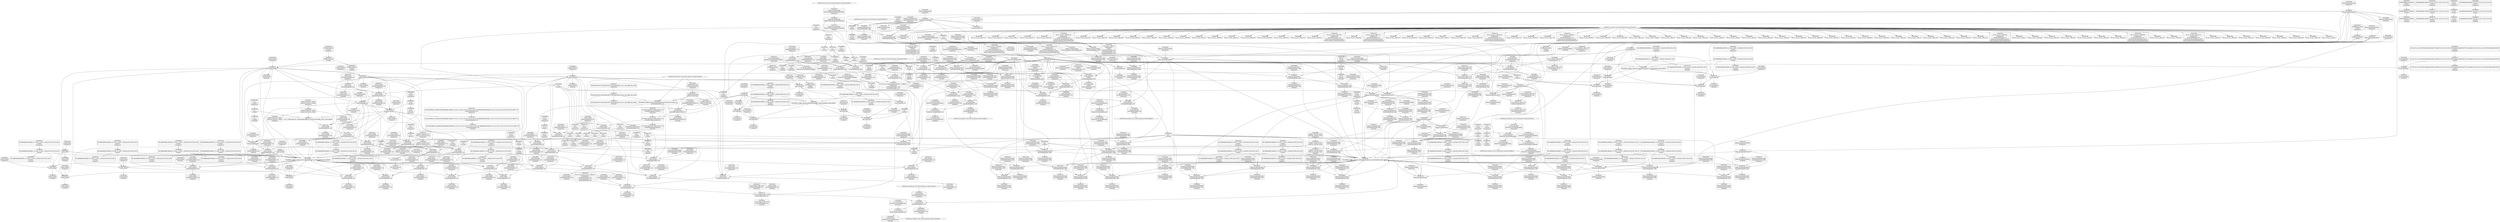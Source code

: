 digraph {
	CE0x3f09730 [shape=record,shape=Mrecord,label="{CE0x3f09730|current_sid:tmp14|security/selinux/hooks.c,218|*SummSource*}"]
	CE0x3ea1fb0 [shape=record,shape=Mrecord,label="{CE0x3ea1fb0|current_sid:if.then|*SummSource*}"]
	CE0x3eebb80 [shape=record,shape=Mrecord,label="{CE0x3eebb80|80:_i32,_112:_i8*,_:_CRE_0,1_}"]
	CE0x3e9b890 [shape=record,shape=Mrecord,label="{CE0x3e9b890|selinux_ipc_permission:tobool5|security/selinux/hooks.c,5490}"]
	CE0x3ec4000 [shape=record,shape=Mrecord,label="{CE0x3ec4000|_call_void_mcount()_#3|*SummSource*}"]
	CE0x3eece20 [shape=record,shape=Mrecord,label="{CE0x3eece20|80:_i32,_112:_i8*,_:_CRE_13,14_}"]
	CE0x3ec6e70 [shape=record,shape=Mrecord,label="{CE0x3ec6e70|ipc_has_perm:perms|Function::ipc_has_perm&Arg::perms::|*SummSource*}"]
	CE0x3ea7620 [shape=record,shape=Mrecord,label="{CE0x3ea7620|selinux_ipc_permission:av.1|*SummSink*}"]
	CE0x3ec8bc0 [shape=record,shape=Mrecord,label="{CE0x3ec8bc0|ipc_has_perm:ad|security/selinux/hooks.c, 5128|*SummSource*}"]
	CE0x3efb890 [shape=record,shape=Mrecord,label="{CE0x3efb890|i32_3|*Constant*}"]
	CE0x3efc120 [shape=record,shape=Mrecord,label="{CE0x3efc120|ipc_has_perm:u|security/selinux/hooks.c,5134}"]
	CE0x3e98170 [shape=record,shape=Mrecord,label="{CE0x3e98170|selinux_ipc_permission:or|security/selinux/hooks.c,5489|*SummSink*}"]
	CE0x3eca970 [shape=record,shape=Mrecord,label="{CE0x3eca970|selinux_ipc_permission:tmp22|security/selinux/hooks.c,5497|*SummSink*}"]
	CE0x3ecc240 [shape=record,shape=Mrecord,label="{CE0x3ecc240|i64*_getelementptr_inbounds_(_12_x_i64_,_12_x_i64_*___llvm_gcov_ctr293,_i64_0,_i64_3)|*Constant*}"]
	CE0x3ed1cf0 [shape=record,shape=Mrecord,label="{CE0x3ed1cf0|0:_i8,_8:_i32,_24:_%struct.selinux_audit_data*,_:_SCMRE_0,1_|*MultipleSource*|security/selinux/hooks.c, 5128|security/selinux/hooks.c,5133}"]
	CE0x3eec5b0 [shape=record,shape=Mrecord,label="{CE0x3eec5b0|80:_i32,_112:_i8*,_:_CRE_4,5_}"]
	CE0x3eec970 [shape=record,shape=Mrecord,label="{CE0x3eec970|80:_i32,_112:_i8*,_:_CRE_8,9_}"]
	CE0x3f1b390 [shape=record,shape=Mrecord,label="{CE0x3f1b390|i64*_getelementptr_inbounds_(_11_x_i64_,_11_x_i64_*___llvm_gcov_ctr125,_i64_0,_i64_10)|*Constant*|*SummSink*}"]
	CE0x3f070b0 [shape=record,shape=Mrecord,label="{CE0x3f070b0|current_sid:tmp3}"]
	CE0x3ebb840 [shape=record,shape=Mrecord,label="{CE0x3ebb840|selinux_ipc_permission:or|security/selinux/hooks.c,5489}"]
	CE0x3ea1970 [shape=record,shape=Mrecord,label="{CE0x3ea1970|selinux_ipc_permission:tmp9|security/selinux/hooks.c,5490}"]
	CE0x3ea9c50 [shape=record,shape=Mrecord,label="{CE0x3ea9c50|i64*_getelementptr_inbounds_(_2_x_i64_,_2_x_i64_*___llvm_gcov_ctr98,_i64_0,_i64_1)|*Constant*|*SummSource*}"]
	CE0x3eaa400 [shape=record,shape=Mrecord,label="{CE0x3eaa400|selinux_ipc_permission:entry}"]
	CE0x3ec6a80 [shape=record,shape=Mrecord,label="{CE0x3ec6a80|ipc_has_perm:ipc_perms|Function::ipc_has_perm&Arg::ipc_perms::|*SummSource*}"]
	CE0x3f0dd60 [shape=record,shape=Mrecord,label="{CE0x3f0dd60|current_sid:tmp13|security/selinux/hooks.c,218|*SummSink*}"]
	CE0x3eef860 [shape=record,shape=Mrecord,label="{CE0x3eef860|COLLAPSED:_GCMRE_current_task_external_global_%struct.task_struct*:_elem_0::|security/selinux/hooks.c,218}"]
	"CONST[source:1(input),value:2(dynamic)][purpose:{operation}][SrcIdx:4]"
	CE0x3f31500 [shape=record,shape=Mrecord,label="{CE0x3f31500|get_current:tmp2}"]
	CE0x3eca570 [shape=record,shape=Mrecord,label="{CE0x3eca570|i64*_getelementptr_inbounds_(_12_x_i64_,_12_x_i64_*___llvm_gcov_ctr293,_i64_0,_i64_11)|*Constant*}"]
	CE0x3ec1600 [shape=record,shape=Mrecord,label="{CE0x3ec1600|selinux_ipc_permission:tmp4|security/selinux/hooks.c,5488|*SummSource*}"]
	CE0x3eac200 [shape=record,shape=Mrecord,label="{CE0x3eac200|selinux_ipc_permission:if.then12|*SummSource*}"]
	CE0x3ec2730 [shape=record,shape=Mrecord,label="{CE0x3ec2730|i64*_getelementptr_inbounds_(_2_x_i64_,_2_x_i64_*___llvm_gcov_ctr294,_i64_0,_i64_1)|*Constant*|*SummSink*}"]
	CE0x5389620 [shape=record,shape=Mrecord,label="{CE0x5389620|selinux_ipc_permission:if.end|*SummSource*}"]
	CE0x3eeb290 [shape=record,shape=Mrecord,label="{CE0x3eeb290|GLOBAL:lockdep_rcu_suspicious|*Constant*}"]
	CE0x3ec19b0 [shape=record,shape=Mrecord,label="{CE0x3ec19b0|GLOBAL:__llvm_gcov_ctr125|Global_var:__llvm_gcov_ctr125}"]
	CE0x3efef70 [shape=record,shape=Mrecord,label="{CE0x3efef70|ipc_has_perm:sclass|security/selinux/hooks.c,5136}"]
	CE0x3f1bdf0 [shape=record,shape=Mrecord,label="{CE0x3f1bdf0|current_sid:call4|security/selinux/hooks.c,218|*SummSource*}"]
	CE0x3ed2ba0 [shape=record,shape=Mrecord,label="{CE0x3ed2ba0|selinux_ipc_permission:if.end}"]
	CE0x3f0ce40 [shape=record,shape=Mrecord,label="{CE0x3f0ce40|i64*_getelementptr_inbounds_(_11_x_i64_,_11_x_i64_*___llvm_gcov_ctr125,_i64_0,_i64_8)|*Constant*|*SummSource*}"]
	CE0x3ec7a20 [shape=record,shape=Mrecord,label="{CE0x3ec7a20|ipc_has_perm:bb|*SummSink*}"]
	CE0x3eb5790 [shape=record,shape=Mrecord,label="{CE0x3eb5790|current_sid:entry}"]
	CE0x3f1a950 [shape=record,shape=Mrecord,label="{CE0x3f1a950|current_sid:tmp18|security/selinux/hooks.c,218|*SummSource*}"]
	CE0x3f016e0 [shape=record,shape=Mrecord,label="{CE0x3f016e0|current_sid:if.end|*SummSink*}"]
	CE0x5baca40 [shape=record,shape=Mrecord,label="{CE0x5baca40|i64_1|*Constant*}"]
	CE0x3eb2f10 [shape=record,shape=Mrecord,label="{CE0x3eb2f10|avc_has_perm:tsid|Function::avc_has_perm&Arg::tsid::|*SummSource*}"]
	CE0x3ea8b00 [shape=record,shape=Mrecord,label="{CE0x3ea8b00|selinux_ipc_permission:conv9|security/selinux/hooks.c,5491|*SummSource*}"]
	CE0x3eca160 [shape=record,shape=Mrecord,label="{CE0x3eca160|selinux_ipc_permission:retval.0|*SummSink*}"]
	CE0x3eedc30 [shape=record,shape=Mrecord,label="{CE0x3eedc30|80:_i32,_112:_i8*,_:_CRE_28,29_}"]
	CE0x3f07530 [shape=record,shape=Mrecord,label="{CE0x3f07530|get_current:tmp2|*SummSink*}"]
	CE0x3ec1c10 [shape=record,shape=Mrecord,label="{CE0x3ec1c10|GLOBAL:__llvm_gcov_ctr125|Global_var:__llvm_gcov_ctr125|*SummSource*}"]
	CE0x3ef07f0 [shape=record,shape=Mrecord,label="{CE0x3ef07f0|current_sid:security|security/selinux/hooks.c,218}"]
	CE0x3f01ed0 [shape=record,shape=Mrecord,label="{CE0x3f01ed0|current_sid:call|security/selinux/hooks.c,218|*SummSink*}"]
	CE0x3f1abe0 [shape=record,shape=Mrecord,label="{CE0x3f1abe0|current_sid:tmp19|security/selinux/hooks.c,218}"]
	CE0x3f07b50 [shape=record,shape=Mrecord,label="{CE0x3f07b50|%struct.task_struct*_(%struct.task_struct**)*_asm_movq_%gs:$_1:P_,$0_,_r,im,_dirflag_,_fpsr_,_flags_|*SummSink*}"]
	CE0x3f08ff0 [shape=record,shape=Mrecord,label="{CE0x3f08ff0|current_sid:tmp1|*SummSource*}"]
	CE0x3ef1a40 [shape=record,shape=Mrecord,label="{CE0x3ef1a40|current_sid:sid|security/selinux/hooks.c,220}"]
	CE0x3e9e350 [shape=record,shape=Mrecord,label="{CE0x3e9e350|i64_256|*Constant*}"]
	CE0x3eb86a0 [shape=record,shape=Mrecord,label="{CE0x3eb86a0|selinux_ipc_permission:tmp15|security/selinux/hooks.c,5493|*SummSink*}"]
	CE0x3ebbf00 [shape=record,shape=Mrecord,label="{CE0x3ebbf00|current_sid:tmp3|*SummSource*}"]
	CE0x3ea7ef0 [shape=record,shape=Mrecord,label="{CE0x3ea7ef0|selinux_ipc_permission:tmp16|security/selinux/hooks.c,5493|*SummSink*}"]
	CE0x3eed3c0 [shape=record,shape=Mrecord,label="{CE0x3eed3c0|80:_i32,_112:_i8*,_:_CRE_19,20_}"]
	CE0x3eae4a0 [shape=record,shape=Mrecord,label="{CE0x3eae4a0|current_sid:tmp9|security/selinux/hooks.c,218}"]
	CE0x3ea4390 [shape=record,shape=Mrecord,label="{CE0x3ea4390|selinux_ipc_permission:conv3|security/selinux/hooks.c,5490|*SummSink*}"]
	CE0x3ea5900 [shape=record,shape=Mrecord,label="{CE0x3ea5900|selinux_ipc_permission:tmp8|security/selinux/hooks.c,5490}"]
	CE0x3efe090 [shape=record,shape=Mrecord,label="{CE0x3efe090|ipc_has_perm:ipc_id|security/selinux/hooks.c,5134|*SummSource*}"]
	CE0x3ec88e0 [shape=record,shape=Mrecord,label="{CE0x3ec88e0|i32_1|*Constant*|*SummSink*}"]
	CE0x3e90840 [shape=record,shape=Mrecord,label="{CE0x3e90840|GLOBAL:__llvm_gcov_ctr293|Global_var:__llvm_gcov_ctr293|*SummSink*}"]
	CE0x3ec6c60 [shape=record,shape=Mrecord,label="{CE0x3ec6c60|ipc_has_perm:ipc_perms|Function::ipc_has_perm&Arg::ipc_perms::|*SummSink*}"]
	CE0x3f07f70 [shape=record,shape=Mrecord,label="{CE0x3f07f70|_call_void_mcount()_#3|*SummSink*}"]
	CE0x3ed2080 [shape=record,shape=Mrecord,label="{CE0x3ed2080|i32_3|*Constant*|*SummSink*}"]
	CE0x3f1c0a0 [shape=record,shape=Mrecord,label="{CE0x3f1c0a0|GLOBAL:get_current|*Constant*}"]
	CE0x3ea9b10 [shape=record,shape=Mrecord,label="{CE0x3ea9b10|selinux_ipc_permission:return|*SummSource*}"]
	CE0x3ec3be0 [shape=record,shape=Mrecord,label="{CE0x3ec3be0|i64_4|*Constant*}"]
	CE0x3effe30 [shape=record,shape=Mrecord,label="{CE0x3effe30|ipc_has_perm:call2|security/selinux/hooks.c,5136|*SummSource*}"]
	CE0x3f12570 [shape=record,shape=Mrecord,label="{CE0x3f12570|0:_i8,_:_GCMR_current_sid.__warned_internal_global_i8_0,_section_.data.unlikely_,_align_1:_elem_0:default:}"]
	CE0x3ec8640 [shape=record,shape=Mrecord,label="{CE0x3ec8640|ipc_has_perm:bb}"]
	CE0x3eff700 [shape=record,shape=Mrecord,label="{CE0x3eff700|ipc_has_perm:sclass|security/selinux/hooks.c,5136|*SummSink*}"]
	CE0x3f1a780 [shape=record,shape=Mrecord,label="{CE0x3f1a780|i8*_getelementptr_inbounds_(_45_x_i8_,_45_x_i8_*_.str12,_i32_0,_i32_0)|*Constant*|*SummSource*}"]
	CE0x3eefd70 [shape=record,shape=Mrecord,label="{CE0x3eefd70|current_sid:tmp21|security/selinux/hooks.c,218}"]
	CE0x3ea63c0 [shape=record,shape=Mrecord,label="{CE0x3ea63c0|_ret_i32_%tmp24,_!dbg_!27742|security/selinux/hooks.c,220|*SummSink*}"]
	CE0x3ebef60 [shape=record,shape=Mrecord,label="{CE0x3ebef60|selinux_ipc_permission:conv1|security/selinux/hooks.c,5489}"]
	CE0x3efdd90 [shape=record,shape=Mrecord,label="{CE0x3efdd90|ipc_has_perm:u|security/selinux/hooks.c,5134|*SummSink*}"]
	CE0x3ec1ae0 [shape=record,shape=Mrecord,label="{CE0x3ec1ae0|GLOBAL:__llvm_gcov_ctr125|Global_var:__llvm_gcov_ctr125|*SummSink*}"]
	CE0x3f09d40 [shape=record,shape=Mrecord,label="{CE0x3f09d40|current_sid:land.lhs.true2|*SummSource*}"]
	CE0x3f011c0 [shape=record,shape=Mrecord,label="{CE0x3f011c0|avc_has_perm:auditdata|Function::avc_has_perm&Arg::auditdata::|*SummSink*}"]
	CE0x3eeb430 [shape=record,shape=Mrecord,label="{CE0x3eeb430|GLOBAL:lockdep_rcu_suspicious|*Constant*|*SummSink*}"]
	CE0x3ec89a0 [shape=record,shape=Mrecord,label="{CE0x3ec89a0|i64*_getelementptr_inbounds_(_2_x_i64_,_2_x_i64_*___llvm_gcov_ctr294,_i64_0,_i64_1)|*Constant*}"]
	CE0x3eb3780 [shape=record,shape=Mrecord,label="{CE0x3eb3780|selinux_ipc_permission:tmp18|security/selinux/hooks.c,5494}"]
	CE0x3ecdc40 [shape=record,shape=Mrecord,label="{CE0x3ecdc40|80:_i32,_112:_i8*,_:_CRE_60,61_}"]
	CE0x3f01c30 [shape=record,shape=Mrecord,label="{CE0x3f01c30|current_sid:if.end|*SummSource*}"]
	CE0x3f09890 [shape=record,shape=Mrecord,label="{CE0x3f09890|current_sid:tmp14|security/selinux/hooks.c,218|*SummSink*}"]
	CE0x3e8f190 [shape=record,shape=Mrecord,label="{CE0x3e8f190|COLLAPSED:_GCMRE___llvm_gcov_ctr98_internal_global_2_x_i64_zeroinitializer:_elem_0:default:}"]
	CE0x3f0cdd0 [shape=record,shape=Mrecord,label="{CE0x3f0cdd0|i64*_getelementptr_inbounds_(_11_x_i64_,_11_x_i64_*___llvm_gcov_ctr125,_i64_0,_i64_8)|*Constant*}"]
	CE0x3eec6a0 [shape=record,shape=Mrecord,label="{CE0x3eec6a0|80:_i32,_112:_i8*,_:_CRE_5,6_}"]
	CE0x3e97e80 [shape=record,shape=Mrecord,label="{CE0x3e97e80|i64_128|*Constant*|*SummSource*}"]
	CE0x3ebbf70 [shape=record,shape=Mrecord,label="{CE0x3ebbf70|current_sid:tmp3|*SummSink*}"]
	CE0x3f06490 [shape=record,shape=Mrecord,label="{CE0x3f06490|current_sid:tmp12|security/selinux/hooks.c,218|*SummSource*}"]
	CE0x3eeb530 [shape=record,shape=Mrecord,label="{CE0x3eeb530|i32_218|*Constant*}"]
	CE0x3eb5ce0 [shape=record,shape=Mrecord,label="{CE0x3eb5ce0|current_sid:tmp4|security/selinux/hooks.c,218}"]
	CE0x3ef3000 [shape=record,shape=Mrecord,label="{CE0x3ef3000|get_current:bb|*SummSink*}"]
	CE0x3e905e0 [shape=record,shape=Mrecord,label="{CE0x3e905e0|i64_0|*Constant*}"]
	CE0x3eeca60 [shape=record,shape=Mrecord,label="{CE0x3eeca60|80:_i32,_112:_i8*,_:_CRE_9,10_}"]
	CE0x3ec7820 [shape=record,shape=Mrecord,label="{CE0x3ec7820|_ret_i32_%retval.0,_!dbg_!27733|security/selinux/hooks.c,5497|*SummSink*}"]
	CE0x3eee680 [shape=record,shape=Mrecord,label="{CE0x3eee680|80:_i32,_112:_i8*,_:_CRE_39,40_}"]
	CE0x3ef08d0 [shape=record,shape=Mrecord,label="{CE0x3ef08d0|current_sid:security|security/selinux/hooks.c,218|*SummSink*}"]
	CE0x3eae240 [shape=record,shape=Mrecord,label="{CE0x3eae240|i64_4|*Constant*}"]
	CE0x3f02650 [shape=record,shape=Mrecord,label="{CE0x3f02650|current_sid:tobool|security/selinux/hooks.c,218|*SummSink*}"]
	CE0x3f4be40 [shape=record,shape=Mrecord,label="{CE0x3f4be40|get_current:tmp1}"]
	CE0x3ea9100 [shape=record,shape=Mrecord,label="{CE0x3ea9100|selinux_ipc_permission:tmp11|security/selinux/hooks.c,5490|*SummSource*}"]
	CE0x3eae880 [shape=record,shape=Mrecord,label="{CE0x3eae880|ipc_has_perm:tmp1|*SummSource*}"]
	CE0x5bac9d0 [shape=record,shape=Mrecord,label="{CE0x5bac9d0|i64_1|*Constant*|*SummSource*}"]
	CE0x3efbb20 [shape=record,shape=Mrecord,label="{CE0x3efbb20|ipc_has_perm:key|security/selinux/hooks.c,5134}"]
	CE0x3f08870 [shape=record,shape=Mrecord,label="{CE0x3f08870|current_sid:tmp6|security/selinux/hooks.c,218}"]
	CE0x3ea4e00 [shape=record,shape=Mrecord,label="{CE0x3ea4e00|selinux_ipc_permission:tmp6|security/selinux/hooks.c,5489|*SummSource*}"]
	CE0x3ec4070 [shape=record,shape=Mrecord,label="{CE0x3ec4070|selinux_ipc_permission:tmp1|*SummSink*}"]
	CE0x3eb9370 [shape=record,shape=Mrecord,label="{CE0x3eb9370|i64_0|*Constant*|*SummSource*}"]
	CE0x3e8eb50 [shape=record,shape=Mrecord,label="{CE0x3e8eb50|i64*_getelementptr_inbounds_(_11_x_i64_,_11_x_i64_*___llvm_gcov_ctr125,_i64_0,_i64_1)|*Constant*|*SummSource*}"]
	CE0x3e8fb60 [shape=record,shape=Mrecord,label="{CE0x3e8fb60|i64*_getelementptr_inbounds_(_11_x_i64_,_11_x_i64_*___llvm_gcov_ctr125,_i64_0,_i64_6)|*Constant*}"]
	CE0x3f07600 [shape=record,shape=Mrecord,label="{CE0x3f07600|get_current:tmp3|*SummSource*}"]
	CE0x3eee770 [shape=record,shape=Mrecord,label="{CE0x3eee770|80:_i32,_112:_i8*,_:_CRE_40,41_}"]
	CE0x3eb3040 [shape=record,shape=Mrecord,label="{CE0x3eb3040|avc_has_perm:tsid|Function::avc_has_perm&Arg::tsid::|*SummSink*}"]
	CE0x3eb4b70 [shape=record,shape=Mrecord,label="{CE0x3eb4b70|GLOBAL:ipc_has_perm|*Constant*|*SummSource*}"]
	CE0x3ec04c0 [shape=record,shape=Mrecord,label="{CE0x3ec04c0|selinux_ipc_permission:tmp12|security/selinux/hooks.c,5491|*SummSource*}"]
	CE0x3f1d590 [shape=record,shape=Mrecord,label="{CE0x3f1d590|current_sid:tmp18|security/selinux/hooks.c,218}"]
	CE0x3efbab0 [shape=record,shape=Mrecord,label="{CE0x3efbab0|ipc_has_perm:tmp6|*LoadInst*|security/selinux/hooks.c,5134}"]
	CE0x3eed000 [shape=record,shape=Mrecord,label="{CE0x3eed000|80:_i32,_112:_i8*,_:_CRE_15,16_}"]
	CE0x3ef0280 [shape=record,shape=Mrecord,label="{CE0x3ef0280|i32_22|*Constant*|*SummSource*}"]
	CE0x3eae710 [shape=record,shape=Mrecord,label="{CE0x3eae710|ipc_has_perm:tmp|*SummSink*}"]
	CE0x3eb3280 [shape=record,shape=Mrecord,label="{CE0x3eb3280|i64*_getelementptr_inbounds_(_12_x_i64_,_12_x_i64_*___llvm_gcov_ctr293,_i64_0,_i64_9)|*Constant*|*SummSource*}"]
	CE0x3eab0e0 [shape=record,shape=Mrecord,label="{CE0x3eab0e0|selinux_ipc_permission:tmp21|security/selinux/hooks.c,5496|*SummSource*}"]
	CE0x3f13db0 [shape=record,shape=Mrecord,label="{CE0x3f13db0|COLLAPSED:_GCMRE___llvm_gcov_ctr125_internal_global_11_x_i64_zeroinitializer:_elem_0:default:}"]
	CE0x3ece0f0 [shape=record,shape=Mrecord,label="{CE0x3ece0f0|80:_i32,_112:_i8*,_:_CRE_65,66_}"]
	CE0x3f00790 [shape=record,shape=Mrecord,label="{CE0x3f00790|avc_has_perm:tclass|Function::avc_has_perm&Arg::tclass::|*SummSink*}"]
	CE0x3f1bf70 [shape=record,shape=Mrecord,label="{CE0x3f1bf70|current_sid:call4|security/selinux/hooks.c,218|*SummSink*}"]
	CE0x3ec70c0 [shape=record,shape=Mrecord,label="{CE0x3ec70c0|_ret_i32_%call2,_!dbg_!27728|security/selinux/hooks.c,5136}"]
	CE0x3f0eb80 [shape=record,shape=Mrecord,label="{CE0x3f0eb80|GLOBAL:current_sid.__warned|Global_var:current_sid.__warned}"]
	CE0x3eee3b0 [shape=record,shape=Mrecord,label="{CE0x3eee3b0|80:_i32,_112:_i8*,_:_CRE_36,37_}"]
	CE0x3f1b5f0 [shape=record,shape=Mrecord,label="{CE0x3f1b5f0|current_sid:tmp20|security/selinux/hooks.c,218|*SummSource*}"]
	CE0x3e98f00 [shape=record,shape=Mrecord,label="{CE0x3e98f00|i32_292|*Constant*|*SummSink*}"]
	CE0x3eaf320 [shape=record,shape=Mrecord,label="{CE0x3eaf320|i32_0|*Constant*|*SummSource*}"]
	CE0x3ecf9c0 [shape=record,shape=Mrecord,label="{CE0x3ecf9c0|ipc_has_perm:tmp4|*LoadInst*|security/selinux/hooks.c,5131|*SummSink*}"]
	CE0x3f07a50 [shape=record,shape=Mrecord,label="{CE0x3f07a50|current_sid:tmp7|security/selinux/hooks.c,218}"]
	CE0x3e98dd0 [shape=record,shape=Mrecord,label="{CE0x3e98dd0|i32_292|*Constant*}"]
	CE0x3f0ea50 [shape=record,shape=Mrecord,label="{CE0x3f0ea50|current_sid:tmp7|security/selinux/hooks.c,218|*SummSink*}"]
	CE0x3f06200 [shape=record,shape=Mrecord,label="{CE0x3f06200|current_sid:tmp11|security/selinux/hooks.c,218|*SummSink*}"]
	CE0x3f1b790 [shape=record,shape=Mrecord,label="{CE0x3f1b790|current_sid:tmp20|security/selinux/hooks.c,218|*SummSink*}"]
	CE0x3f1c340 [shape=record,shape=Mrecord,label="{CE0x3f1c340|GLOBAL:get_current|*Constant*|*SummSource*}"]
	CE0x3e9f150 [shape=record,shape=Mrecord,label="{CE0x3e9f150|GLOBAL:current_sid|*Constant*}"]
	CE0x3ead0c0 [shape=record,shape=Mrecord,label="{CE0x3ead0c0|selinux_ipc_permission:tmp10|security/selinux/hooks.c,5490}"]
	CE0x3e8fec0 [shape=record,shape=Mrecord,label="{CE0x3e8fec0|_call_void_mcount()_#3|*SummSink*}"]
	CE0x3ea7dc0 [shape=record,shape=Mrecord,label="{CE0x3ea7dc0|selinux_ipc_permission:tmp16|security/selinux/hooks.c,5493|*SummSource*}"]
	CE0x3f00c50 [shape=record,shape=Mrecord,label="{CE0x3f00c50|avc_has_perm:requested|Function::avc_has_perm&Arg::requested::|*SummSource*}"]
	CE0x3ec3ee0 [shape=record,shape=Mrecord,label="{CE0x3ec3ee0|i64_4|*Constant*|*SummSource*}"]
	CE0x52572e0 [shape=record,shape=Mrecord,label="{CE0x52572e0|selinux_ipc_permission:flag|Function::selinux_ipc_permission&Arg::flag::|*SummSink*}"]
	CE0x3ef0c20 [shape=record,shape=Mrecord,label="{CE0x3ef0c20|current_sid:tmp22|security/selinux/hooks.c,218}"]
	CE0x3e8fdc0 [shape=record,shape=Mrecord,label="{CE0x3e8fdc0|_call_void_mcount()_#3|*SummSource*}"]
	CE0x3ecd2e0 [shape=record,shape=Mrecord,label="{CE0x3ecd2e0|80:_i32,_112:_i8*,_:_CRE_50,51_}"]
	CE0x3ec8080 [shape=record,shape=Mrecord,label="{CE0x3ec8080|ipc_has_perm:tmp|*SummSource*}"]
	CE0x3ecb250 [shape=record,shape=Mrecord,label="{CE0x3ecb250|selinux_ipc_permission:tmp23|security/selinux/hooks.c,5497|*SummSink*}"]
	CE0x3ec8010 [shape=record,shape=Mrecord,label="{CE0x3ec8010|COLLAPSED:_GCMRE___llvm_gcov_ctr294_internal_global_2_x_i64_zeroinitializer:_elem_0:default:}"]
	CE0x3ef0020 [shape=record,shape=Mrecord,label="{CE0x3ef0020|i32_22|*Constant*}"]
	CE0x3eff2a0 [shape=record,shape=Mrecord,label="{CE0x3eff2a0|ipc_has_perm:tmp7|security/selinux/hooks.c,5136|*SummSource*}"]
	CE0x3efee00 [shape=record,shape=Mrecord,label="{CE0x3efee00|ipc_has_perm:tmp7|security/selinux/hooks.c,5136}"]
	CE0x3f4ad70 [shape=record,shape=Mrecord,label="{CE0x3f4ad70|%struct.task_struct*_(%struct.task_struct**)*_asm_movq_%gs:$_1:P_,$0_,_r,im,_dirflag_,_fpsr_,_flags_}"]
	CE0x3ece3c0 [shape=record,shape=Mrecord,label="{CE0x3ece3c0|80:_i32,_112:_i8*,_:_CRE_68,69_}"]
	CE0x3eee1d0 [shape=record,shape=Mrecord,label="{CE0x3eee1d0|80:_i32,_112:_i8*,_:_CRE_34,35_}"]
	CE0x3ef0860 [shape=record,shape=Mrecord,label="{CE0x3ef0860|current_sid:security|security/selinux/hooks.c,218|*SummSource*}"]
	CE0x3ea6d20 [shape=record,shape=Mrecord,label="{CE0x3ea6d20|selinux_ipc_permission:if.then}"]
	CE0x3f05040 [shape=record,shape=Mrecord,label="{CE0x3f05040|get_current:tmp}"]
	CE0x3eed960 [shape=record,shape=Mrecord,label="{CE0x3eed960|80:_i32,_112:_i8*,_:_CRE_25,26_}"]
	CE0x3ef0f10 [shape=record,shape=Mrecord,label="{CE0x3ef0f10|current_sid:tmp23|security/selinux/hooks.c,218}"]
	CE0x3ec1370 [shape=record,shape=Mrecord,label="{CE0x3ec1370|selinux_ipc_permission:tmp2|security/selinux/hooks.c,5488}"]
	CE0x3ea7290 [shape=record,shape=Mrecord,label="{CE0x3ea7290|selinux_ipc_permission:av.1}"]
	CE0x3f145f0 [shape=record,shape=Mrecord,label="{CE0x3f145f0|i64_5|*Constant*}"]
	CE0x3ea6320 [shape=record,shape=Mrecord,label="{CE0x3ea6320|_ret_i32_%tmp24,_!dbg_!27742|security/selinux/hooks.c,220|*SummSource*}"]
	CE0x3f00480 [shape=record,shape=Mrecord,label="{CE0x3f00480|i32_(i32,_i32,_i16,_i32,_%struct.common_audit_data*)*_bitcast_(i32_(i32,_i32,_i16,_i32,_%struct.common_audit_data.495*)*_avc_has_perm_to_i32_(i32,_i32,_i16,_i32,_%struct.common_audit_data*)*)|*Constant*|*SummSink*}"]
	CE0x3ebc060 [shape=record,shape=Mrecord,label="{CE0x3ebc060|_call_void_mcount()_#3}"]
	CE0x3e9c100 [shape=record,shape=Mrecord,label="{CE0x3e9c100|selinux_ipc_permission:tmp7|security/selinux/hooks.c,5489|*SummSource*}"]
	CE0x3f31460 [shape=record,shape=Mrecord,label="{CE0x3f31460|i64*_getelementptr_inbounds_(_2_x_i64_,_2_x_i64_*___llvm_gcov_ctr98,_i64_0,_i64_1)|*Constant*}"]
	CE0x3eaa370 [shape=record,shape=Mrecord,label="{CE0x3eaa370|selinux_ipc_permission:return}"]
	CE0x3effc50 [shape=record,shape=Mrecord,label="{CE0x3effc50|ipc_has_perm:call2|security/selinux/hooks.c,5136}"]
	CE0x3eaae50 [shape=record,shape=Mrecord,label="{CE0x3eaae50|selinux_ipc_permission:tmp20|security/selinux/hooks.c,5496|*SummSink*}"]
	CE0x3ec1e30 [shape=record,shape=Mrecord,label="{CE0x3ec1e30|ipc_has_perm:tmp1|*SummSink*}"]
	CE0x3eaad30 [shape=record,shape=Mrecord,label="{CE0x3eaad30|i64*_getelementptr_inbounds_(_12_x_i64_,_12_x_i64_*___llvm_gcov_ctr293,_i64_0,_i64_10)|*Constant*|*SummSource*}"]
	CE0x3f01500 [shape=record,shape=Mrecord,label="{CE0x3f01500|_ret_i32_%retval.0,_!dbg_!27728|security/selinux/avc.c,775|*SummSink*}"]
	CE0x3ec1740 [shape=record,shape=Mrecord,label="{CE0x3ec1740|selinux_ipc_permission:tobool|security/selinux/hooks.c,5488|*SummSink*}"]
	CE0x3f08f10 [shape=record,shape=Mrecord,label="{CE0x3f08f10|i64_1|*Constant*}"]
	CE0x3eb4620 [shape=record,shape=Mrecord,label="{CE0x3eb4620|selinux_ipc_permission:call|security/selinux/hooks.c,5496|*SummSink*}"]
	CE0x3f1c820 [shape=record,shape=Mrecord,label="{CE0x3f1c820|get_current:entry|*SummSink*}"]
	CE0x3eebdc0 [shape=record,shape=Mrecord,label="{CE0x3eebdc0|ipc_has_perm:security|security/selinux/hooks.c,5131|*SummSink*}"]
	"CONST[source:1(input),value:2(dynamic)][purpose:{object}][SrcIdx:3]"
	CE0x3f0cbc0 [shape=record,shape=Mrecord,label="{CE0x3f0cbc0|i64*_getelementptr_inbounds_(_11_x_i64_,_11_x_i64_*___llvm_gcov_ctr125,_i64_0,_i64_8)|*Constant*|*SummSink*}"]
	CE0x3efc4a0 [shape=record,shape=Mrecord,label="{CE0x3efc4a0|avc_has_perm:ssid|Function::avc_has_perm&Arg::ssid::}"]
	CE0x3ef1010 [shape=record,shape=Mrecord,label="{CE0x3ef1010|current_sid:tmp22|security/selinux/hooks.c,218|*SummSink*}"]
	CE0x3e99830 [shape=record,shape=Mrecord,label="{CE0x3e99830|selinux_ipc_permission:if.end10|*SummSink*}"]
	CE0x3eebcf0 [shape=record,shape=Mrecord,label="{CE0x3eebcf0|ipc_has_perm:security|security/selinux/hooks.c,5131|*SummSource*}"]
	CE0x3ea5730 [shape=record,shape=Mrecord,label="{CE0x3ea5730|i64_5|*Constant*|*SummSource*}"]
	CE0x3f01070 [shape=record,shape=Mrecord,label="{CE0x3f01070|avc_has_perm:auditdata|Function::avc_has_perm&Arg::auditdata::|*SummSource*}"]
	CE0x3eec880 [shape=record,shape=Mrecord,label="{CE0x3eec880|80:_i32,_112:_i8*,_:_CRE_7,8_}"]
	CE0x3eac8c0 [shape=record,shape=Mrecord,label="{CE0x3eac8c0|selinux_ipc_permission:cmp|security/selinux/hooks.c,5493|*SummSource*}"]
	CE0x3ed01f0 [shape=record,shape=Mrecord,label="{CE0x3ed01f0|ipc_has_perm:type|security/selinux/hooks.c,5133|*SummSource*}"]
	CE0x3f089c0 [shape=record,shape=Mrecord,label="{CE0x3f089c0|current_sid:tmp6|security/selinux/hooks.c,218|*SummSource*}"]
	CE0x3ecd010 [shape=record,shape=Mrecord,label="{CE0x3ecd010|80:_i32,_112:_i8*,_:_CRE_47,48_}"]
	CE0x3ecf500 [shape=record,shape=Mrecord,label="{CE0x3ecf500|80:_i32,_112:_i8*,_:_CRE_112,120_|*MultipleSource*|security/selinux/hooks.c,5131|Function::ipc_has_perm&Arg::ipc_perms::|Function::selinux_ipc_permission&Arg::ipcp::}"]
	CE0x3f4a470 [shape=record,shape=Mrecord,label="{CE0x3f4a470|get_current:tmp3|*SummSink*}"]
	CE0x3ea2150 [shape=record,shape=Mrecord,label="{CE0x3ea2150|selinux_ipc_permission:conv7|security/selinux/hooks.c,5491|*SummSource*}"]
	CE0x3eb4110 [shape=record,shape=Mrecord,label="{CE0x3eb4110|selinux_ipc_permission:tmp21|security/selinux/hooks.c,5496|*SummSink*}"]
	CE0x3f053f0 [shape=record,shape=Mrecord,label="{CE0x3f053f0|current_sid:tmp2|*SummSource*}"]
	CE0x3ebff10 [shape=record,shape=Mrecord,label="{CE0x3ebff10|i64*_getelementptr_inbounds_(_12_x_i64_,_12_x_i64_*___llvm_gcov_ctr293,_i64_0,_i64_9)|*Constant*}"]
	CE0x3eed780 [shape=record,shape=Mrecord,label="{CE0x3eed780|80:_i32,_112:_i8*,_:_CRE_23,24_}"]
	CE0x3f059f0 [shape=record,shape=Mrecord,label="{CE0x3f059f0|current_sid:tmp4|security/selinux/hooks.c,218|*SummSink*}"]
	CE0x3f14890 [shape=record,shape=Mrecord,label="{CE0x3f14890|current_sid:tmp9|security/selinux/hooks.c,218|*SummSink*}"]
	CE0x3ecd880 [shape=record,shape=Mrecord,label="{CE0x3ecd880|80:_i32,_112:_i8*,_:_CRE_56,57_}"]
	CE0x3eedf00 [shape=record,shape=Mrecord,label="{CE0x3eedf00|80:_i32,_112:_i8*,_:_CRE_31,32_}"]
	CE0x3e98520 [shape=record,shape=Mrecord,label="{CE0x3e98520|selinux_ipc_permission:if.then12|*SummSink*}"]
	CE0x3eb8210 [shape=record,shape=Mrecord,label="{CE0x3eb8210|selinux_ipc_permission:tmp|*SummSource*}"]
	CE0x3e8ee20 [shape=record,shape=Mrecord,label="{CE0x3e8ee20|get_current:tmp4|./arch/x86/include/asm/current.h,14|*SummSink*}"]
	CE0x3efc680 [shape=record,shape=Mrecord,label="{CE0x3efc680|avc_has_perm:entry}"]
	CE0x3e9f060 [shape=record,shape=Mrecord,label="{CE0x3e9f060|ipc_has_perm:call|security/selinux/hooks.c,5129|*SummSink*}"]
	CE0x3ec0450 [shape=record,shape=Mrecord,label="{CE0x3ec0450|selinux_ipc_permission:tmp12|security/selinux/hooks.c,5491}"]
	CE0x3ecf040 [shape=record,shape=Mrecord,label="{CE0x3ecf040|80:_i32,_112:_i8*,_:_CRE_92,96_|*MultipleSource*|security/selinux/hooks.c,5131|Function::ipc_has_perm&Arg::ipc_perms::|Function::selinux_ipc_permission&Arg::ipcp::}"]
	CE0x3eb0150 [shape=record,shape=Mrecord,label="{CE0x3eb0150|selinux_ipc_permission:if.end13|*SummSource*}"]
	CE0x3eb9640 [shape=record,shape=Mrecord,label="{CE0x3eb9640|selinux_ipc_permission:tmp3|security/selinux/hooks.c,5488}"]
	CE0x3f0d790 [shape=record,shape=Mrecord,label="{CE0x3f0d790|i64*_getelementptr_inbounds_(_11_x_i64_,_11_x_i64_*___llvm_gcov_ctr125,_i64_0,_i64_0)|*Constant*|*SummSink*}"]
	CE0x3f11560 [shape=record,shape=Mrecord,label="{CE0x3f11560|current_sid:tmp8|security/selinux/hooks.c,218}"]
	CE0x3eb8df0 [shape=record,shape=Mrecord,label="{CE0x3eb8df0|selinux_ipc_permission:conv|security/selinux/hooks.c,5488|*SummSource*}"]
	CE0x3ec9ed0 [shape=record,shape=Mrecord,label="{CE0x3ec9ed0|selinux_ipc_permission:retval.0}"]
	CE0x3ea5ae0 [shape=record,shape=Mrecord,label="{CE0x3ea5ae0|selinux_ipc_permission:flag|Function::selinux_ipc_permission&Arg::flag::}"]
	CE0x3efec80 [shape=record,shape=Mrecord,label="{CE0x3efec80|0:_i16,_4:_i32,_:_CRE_4,8_|*MultipleSource*|*LoadInst*|security/selinux/hooks.c,5131|security/selinux/hooks.c,5131|security/selinux/hooks.c,5136}"]
	CE0x3eeb960 [shape=record,shape=Mrecord,label="{CE0x3eeb960|i32_10|*Constant*}"]
	CE0x3ebf0e0 [shape=record,shape=Mrecord,label="{CE0x3ebf0e0|selinux_ipc_permission:conv1|security/selinux/hooks.c,5489|*SummSink*}"]
	CE0x3f0df70 [shape=record,shape=Mrecord,label="{CE0x3f0df70|current_sid:tmp14|security/selinux/hooks.c,218}"]
	CE0x3f1a710 [shape=record,shape=Mrecord,label="{CE0x3f1a710|i8*_getelementptr_inbounds_(_45_x_i8_,_45_x_i8_*_.str12,_i32_0,_i32_0)|*Constant*}"]
	CE0x3f01890 [shape=record,shape=Mrecord,label="{CE0x3f01890|current_sid:land.lhs.true2|*SummSink*}"]
	CE0x3ebd330 [shape=record,shape=Mrecord,label="{CE0x3ebd330|selinux_ipc_permission:tmp13|security/selinux/hooks.c,5491}"]
	CE0x3ec87c0 [shape=record,shape=Mrecord,label="{CE0x3ec87c0|ipc_has_perm:bb|*SummSource*}"]
	CE0x3eb56b0 [shape=record,shape=Mrecord,label="{CE0x3eb56b0|GLOBAL:current_sid|*Constant*|*SummSink*}"]
	CE0x3f13d40 [shape=record,shape=Mrecord,label="{CE0x3f13d40|current_sid:tmp}"]
	CE0x3f0ca90 [shape=record,shape=Mrecord,label="{CE0x3f0ca90|i1_true|*Constant*|*SummSink*}"]
	CE0x3eb70d0 [shape=record,shape=Mrecord,label="{CE0x3eb70d0|selinux_ipc_permission:entry|*SummSource*}"]
	CE0x3e9ba10 [shape=record,shape=Mrecord,label="{CE0x3e9ba10|selinux_ipc_permission:tobool5|security/selinux/hooks.c,5490|*SummSink*}"]
	CE0x3eb5b60 [shape=record,shape=Mrecord,label="{CE0x3eb5b60|i64_0|*Constant*}"]
	CE0x3f1bb60 [shape=record,shape=Mrecord,label="{CE0x3f1bb60|current_sid:call4|security/selinux/hooks.c,218}"]
	CE0x3ef2cd0 [shape=record,shape=Mrecord,label="{CE0x3ef2cd0|current_sid:tmp24|security/selinux/hooks.c,220|*SummSink*}"]
	CE0x3eaafc0 [shape=record,shape=Mrecord,label="{CE0x3eaafc0|selinux_ipc_permission:tmp21|security/selinux/hooks.c,5496}"]
	CE0x3e9c290 [shape=record,shape=Mrecord,label="{CE0x3e9c290|selinux_ipc_permission:tmp7|security/selinux/hooks.c,5489|*SummSink*}"]
	CE0x3ecd100 [shape=record,shape=Mrecord,label="{CE0x3ecd100|80:_i32,_112:_i8*,_:_CRE_48,49_}"]
	CE0x3f11f00 [shape=record,shape=Mrecord,label="{CE0x3f11f00|current_sid:tmp10|security/selinux/hooks.c,218|*SummSource*}"]
	CE0x3ebd060 [shape=record,shape=Mrecord,label="{CE0x3ebd060|selinux_ipc_permission:av.0}"]
	CE0x3ea96a0 [shape=record,shape=Mrecord,label="{CE0x3ea96a0|i64*_getelementptr_inbounds_(_12_x_i64_,_12_x_i64_*___llvm_gcov_ctr293,_i64_0,_i64_0)|*Constant*}"]
	CE0x3ecca70 [shape=record,shape=Mrecord,label="{CE0x3ecca70|80:_i32,_112:_i8*,_:_CRE_41,42_}"]
	CE0x3ea2280 [shape=record,shape=Mrecord,label="{CE0x3ea2280|selinux_ipc_permission:conv7|security/selinux/hooks.c,5491|*SummSink*}"]
	CE0x3ece1e0 [shape=record,shape=Mrecord,label="{CE0x3ece1e0|80:_i32,_112:_i8*,_:_CRE_66,67_}"]
	CE0x3f1b030 [shape=record,shape=Mrecord,label="{CE0x3f1b030|current_sid:tmp19|security/selinux/hooks.c,218|*SummSource*}"]
	CE0x3ed2940 [shape=record,shape=Mrecord,label="{CE0x3ed2940|selinux_ipc_permission:conv9|security/selinux/hooks.c,5491}"]
	CE0x3eebae0 [shape=record,shape=Mrecord,label="{CE0x3eebae0|i32_10|*Constant*|*SummSource*}"]
	CE0x3ece000 [shape=record,shape=Mrecord,label="{CE0x3ece000|80:_i32,_112:_i8*,_:_CRE_64,65_}"]
	CE0x3ecdd30 [shape=record,shape=Mrecord,label="{CE0x3ecdd30|80:_i32,_112:_i8*,_:_CRE_61,62_}"]
	CE0x3e8ebf0 [shape=record,shape=Mrecord,label="{CE0x3e8ebf0|i64*_getelementptr_inbounds_(_11_x_i64_,_11_x_i64_*___llvm_gcov_ctr125,_i64_0,_i64_1)|*Constant*|*SummSink*}"]
	CE0x3f05920 [shape=record,shape=Mrecord,label="{CE0x3f05920|current_sid:tmp4|security/selinux/hooks.c,218|*SummSource*}"]
	CE0x3eeb760 [shape=record,shape=Mrecord,label="{CE0x3eeb760|i32_218|*Constant*|*SummSource*}"]
	CE0x3eac7a0 [shape=record,shape=Mrecord,label="{CE0x3eac7a0|selinux_ipc_permission:cmp|security/selinux/hooks.c,5493}"]
	CE0x3ea9d20 [shape=record,shape=Mrecord,label="{CE0x3ea9d20|selinux_ipc_permission:if.end13|*SummSink*}"]
	CE0x3f10080 [shape=record,shape=Mrecord,label="{CE0x3f10080|current_sid:tmp16|security/selinux/hooks.c,218|*SummSink*}"]
	CE0x3f149a0 [shape=record,shape=Mrecord,label="{CE0x3f149a0|get_current:tmp3}"]
	CE0x3eefef0 [shape=record,shape=Mrecord,label="{CE0x3eefef0|current_sid:tmp21|security/selinux/hooks.c,218|*SummSource*}"]
	CE0x3eb6c20 [shape=record,shape=Mrecord,label="{CE0x3eb6c20|i64_8|*Constant*|*SummSource*}"]
	CE0x3eccd40 [shape=record,shape=Mrecord,label="{CE0x3eccd40|80:_i32,_112:_i8*,_:_CRE_44,45_}"]
	CE0x3ec8b50 [shape=record,shape=Mrecord,label="{CE0x3ec8b50|ipc_has_perm:ad|security/selinux/hooks.c, 5128}"]
	CE0x3ec28c0 [shape=record,shape=Mrecord,label="{CE0x3ec28c0|ipc_has_perm:tmp2}"]
	CE0x3ea97f0 [shape=record,shape=Mrecord,label="{CE0x3ea97f0|i64*_getelementptr_inbounds_(_2_x_i64_,_2_x_i64_*___llvm_gcov_ctr98,_i64_0,_i64_1)|*Constant*|*SummSink*}"]
	CE0x3ecece0 [shape=record,shape=Mrecord,label="{CE0x3ecece0|80:_i32,_112:_i8*,_:_CRE_84,88_|*MultipleSource*|security/selinux/hooks.c,5131|Function::ipc_has_perm&Arg::ipc_perms::|Function::selinux_ipc_permission&Arg::ipcp::}"]
	CE0x3eb5530 [shape=record,shape=Mrecord,label="{CE0x3eb5530|GLOBAL:current_sid|*Constant*|*SummSource*}"]
	CE0x3eb3cb0 [shape=record,shape=Mrecord,label="{CE0x3eb3cb0|selinux_ipc_permission:tmp19|security/selinux/hooks.c,5494|*SummSource*}"]
	CE0x3eede10 [shape=record,shape=Mrecord,label="{CE0x3eede10|80:_i32,_112:_i8*,_:_CRE_30,31_}"]
	CE0x3e983e0 [shape=record,shape=Mrecord,label="{CE0x3e983e0|selinux_ipc_permission:if.end13}"]
	CE0x3ea9430 [shape=record,shape=Mrecord,label="{CE0x3ea9430|i64*_getelementptr_inbounds_(_12_x_i64_,_12_x_i64_*___llvm_gcov_ctr293,_i64_0,_i64_6)|*Constant*}"]
	CE0x3ec3640 [shape=record,shape=Mrecord,label="{CE0x3ec3640|current_sid:tmp11|security/selinux/hooks.c,218}"]
	CE0x3eba430 [shape=record,shape=Mrecord,label="{CE0x3eba430|selinux_ipc_permission:tmp11|security/selinux/hooks.c,5490}"]
	CE0x3f1ce60 [shape=record,shape=Mrecord,label="{CE0x3f1ce60|i64*_getelementptr_inbounds_(_11_x_i64_,_11_x_i64_*___llvm_gcov_ctr125,_i64_0,_i64_9)|*Constant*|*SummSink*}"]
	CE0x3e98d60 [shape=record,shape=Mrecord,label="{CE0x3e98d60|selinux_ipc_permission:conv|security/selinux/hooks.c,5488|*SummSink*}"]
	CE0x3ebbd00 [shape=record,shape=Mrecord,label="{CE0x3ebbd00|i64*_getelementptr_inbounds_(_2_x_i64_,_2_x_i64_*___llvm_gcov_ctr294,_i64_0,_i64_1)|*Constant*|*SummSource*}"]
	CE0x3ea17d0 [shape=record,shape=Mrecord,label="{CE0x3ea17d0|i64_4|*Constant*|*SummSink*}"]
	CE0x3eef7f0 [shape=record,shape=Mrecord,label="{CE0x3eef7f0|current_sid:cred|security/selinux/hooks.c,218}"]
	CE0x3efb640 [shape=record,shape=Mrecord,label="{CE0x3efb640|i8_4|*Constant*|*SummSink*}"]
	CE0x3ecbe50 [shape=record,shape=Mrecord,label="{CE0x3ecbe50|selinux_ipc_permission:tmp9|security/selinux/hooks.c,5490|*SummSource*}"]
	CE0x3f0f260 [shape=record,shape=Mrecord,label="{CE0x3f0f260|i64*_getelementptr_inbounds_(_11_x_i64_,_11_x_i64_*___llvm_gcov_ctr125,_i64_0,_i64_0)|*Constant*}"]
	CE0x3ecbb80 [shape=record,shape=Mrecord,label="{CE0x3ecbb80|selinux_ipc_permission:tmp8|security/selinux/hooks.c,5490|*SummSink*}"]
	CE0x3ef0da0 [shape=record,shape=Mrecord,label="{CE0x3ef0da0|current_sid:tmp22|security/selinux/hooks.c,218|*SummSource*}"]
	CE0x3eb8320 [shape=record,shape=Mrecord,label="{CE0x3eb8320|selinux_ipc_permission:tmp|*SummSink*}"]
	CE0x3f1b2e0 [shape=record,shape=Mrecord,label="{CE0x3f1b2e0|i64*_getelementptr_inbounds_(_11_x_i64_,_11_x_i64_*___llvm_gcov_ctr125,_i64_0,_i64_10)|*Constant*|*SummSource*}"]
	CE0x3ef29b0 [shape=record,shape=Mrecord,label="{CE0x3ef29b0|current_sid:tmp24|security/selinux/hooks.c,220}"]
	CE0x3f1c700 [shape=record,shape=Mrecord,label="{CE0x3f1c700|get_current:entry|*SummSource*}"]
	CE0x3eba5e0 [shape=record,shape=Mrecord,label="{CE0x3eba5e0|selinux_ipc_permission:av.0|*SummSource*}"]
	CE0x3f1a7f0 [shape=record,shape=Mrecord,label="{CE0x3f1a7f0|i8*_getelementptr_inbounds_(_45_x_i8_,_45_x_i8_*_.str12,_i32_0,_i32_0)|*Constant*|*SummSink*}"]
	CE0x3f0e8d0 [shape=record,shape=Mrecord,label="{CE0x3f0e8d0|current_sid:tmp7|security/selinux/hooks.c,218|*SummSource*}"]
	CE0x3ec66e0 [shape=record,shape=Mrecord,label="{CE0x3ec66e0|ipc_has_perm:perms|Function::ipc_has_perm&Arg::perms::}"]
	CE0x3ecd1f0 [shape=record,shape=Mrecord,label="{CE0x3ecd1f0|80:_i32,_112:_i8*,_:_CRE_49,50_}"]
	"CONST[source:0(mediator),value:0(static)][purpose:{operation}][SrcIdx:5]"
	CE0x3eb2c60 [shape=record,shape=Mrecord,label="{CE0x3eb2c60|avc_has_perm:ssid|Function::avc_has_perm&Arg::ssid::|*SummSink*}"]
	CE0x3ef0680 [shape=record,shape=Mrecord,label="{CE0x3ef0680|COLLAPSED:_CMRE:_elem_0::|security/selinux/hooks.c,218}"]
	CE0x3f15030 [shape=record,shape=Mrecord,label="{CE0x3f15030|_call_void_lockdep_rcu_suspicious(i8*_getelementptr_inbounds_(_25_x_i8_,_25_x_i8_*_.str3,_i32_0,_i32_0),_i32_218,_i8*_getelementptr_inbounds_(_45_x_i8_,_45_x_i8_*_.str12,_i32_0,_i32_0))_#10,_!dbg_!27727|security/selinux/hooks.c,218}"]
	CE0x3ebeaf0 [shape=record,shape=Mrecord,label="{CE0x3ebeaf0|get_current:tmp|*SummSink*}"]
	CE0x3ea9f80 [shape=record,shape=Mrecord,label="{CE0x3ea9f80|selinux_ipc_permission:if.then6|*SummSink*}"]
	CE0x3ea1bd0 [shape=record,shape=Mrecord,label="{CE0x3ea1bd0|_call_void_mcount()_#3|*SummSink*}"]
	CE0x3f0d910 [shape=record,shape=Mrecord,label="{CE0x3f0d910|current_sid:do.end|*SummSink*}"]
	CE0x3ecf3d0 [shape=record,shape=Mrecord,label="{CE0x3ecf3d0|80:_i32,_112:_i8*,_:_CRE_104,112_|*MultipleSource*|security/selinux/hooks.c,5131|Function::ipc_has_perm&Arg::ipc_perms::|Function::selinux_ipc_permission&Arg::ipcp::}"]
	CE0x3ec6240 [shape=record,shape=Mrecord,label="{CE0x3ec6240|ipc_has_perm:entry|*SummSink*}"]
	CE0x3ec1260 [shape=record,shape=Mrecord,label="{CE0x3ec1260|selinux_ipc_permission:tmp5|security/selinux/hooks.c,5488}"]
	CE0x3f0d9e0 [shape=record,shape=Mrecord,label="{CE0x3f0d9e0|current_sid:do.end}"]
	CE0x3f0e140 [shape=record,shape=Mrecord,label="{CE0x3f0e140|current_sid:if.then}"]
	CE0x3ea8c10 [shape=record,shape=Mrecord,label="{CE0x3ea8c10|selinux_ipc_permission:conv9|security/selinux/hooks.c,5491|*SummSink*}"]
	CE0x3efe640 [shape=record,shape=Mrecord,label="{CE0x3efe640|ipc_has_perm:sid1|security/selinux/hooks.c,5136|*SummSource*}"]
	CE0x3ebdaf0 [shape=record,shape=Mrecord,label="{CE0x3ebdaf0|selinux_ipc_permission:if.then6}"]
	CE0x3ecd6a0 [shape=record,shape=Mrecord,label="{CE0x3ecd6a0|80:_i32,_112:_i8*,_:_CRE_54,55_}"]
	CE0x3eb6660 [shape=record,shape=Mrecord,label="{CE0x3eb6660|i64*_getelementptr_inbounds_(_12_x_i64_,_12_x_i64_*___llvm_gcov_ctr293,_i64_0,_i64_0)|*Constant*|*SummSink*}"]
	CE0x3ecb630 [shape=record,shape=Mrecord,label="{CE0x3ecb630|_ret_i32_%retval.0,_!dbg_!27733|security/selinux/hooks.c,5497|*SummSource*}"]
	CE0x3e9fe50 [shape=record,shape=Mrecord,label="{CE0x3e9fe50|current_sid:tobool1|security/selinux/hooks.c,218|*SummSource*}"]
	CE0x3ea56c0 [shape=record,shape=Mrecord,label="{CE0x3ea56c0|i64_5|*Constant*}"]
	CE0x3eef660 [shape=record,shape=Mrecord,label="{CE0x3eef660|i32_78|*Constant*|*SummSink*}"]
	CE0x3ef1fa0 [shape=record,shape=Mrecord,label="{CE0x3ef1fa0|0:_i32,_4:_i32,_8:_i32,_12:_i32,_:_CMRE_4,8_|*MultipleSource*|security/selinux/hooks.c,218|security/selinux/hooks.c,218|security/selinux/hooks.c,220}"]
	CE0x3f09600 [shape=record,shape=Mrecord,label="{CE0x3f09600|GLOBAL:current_task|Global_var:current_task|*SummSink*}"]
	CE0x5bacab0 [shape=record,shape=Mrecord,label="{CE0x5bacab0|i64_1|*Constant*|*SummSink*}"]
	CE0x3ea4d90 [shape=record,shape=Mrecord,label="{CE0x3ea4d90|selinux_ipc_permission:tmp6|security/selinux/hooks.c,5489}"]
	CE0x3eb66d0 [shape=record,shape=Mrecord,label="{CE0x3eb66d0|selinux_ipc_permission:tmp}"]
	CE0x3ecc080 [shape=record,shape=Mrecord,label="{CE0x3ecc080|selinux_ipc_permission:tmp5|security/selinux/hooks.c,5488|*SummSource*}"]
	CE0x3ec6920 [shape=record,shape=Mrecord,label="{CE0x3ec6920|ipc_has_perm:ipc_perms|Function::ipc_has_perm&Arg::ipc_perms::}"]
	CE0x3f0d8a0 [shape=record,shape=Mrecord,label="{CE0x3f0d8a0|current_sid:do.end|*SummSource*}"]
	CE0x3eccb60 [shape=record,shape=Mrecord,label="{CE0x3eccb60|80:_i32,_112:_i8*,_:_CRE_42,43_}"]
	CE0x3ebc670 [shape=record,shape=Mrecord,label="{CE0x3ebc670|selinux_ipc_permission:tmp14|security/selinux/hooks.c,5493}"]
	CE0x3eff7e0 [shape=record,shape=Mrecord,label="{CE0x3eff7e0|ipc_has_perm:tmp8|security/selinux/hooks.c,5136}"]
	CE0x3eb5840 [shape=record,shape=Mrecord,label="{CE0x3eb5840|current_sid:entry|*SummSource*}"]
	CE0x3eb7b80 [shape=record,shape=Mrecord,label="{CE0x3eb7b80|selinux_ipc_permission:and4|security/selinux/hooks.c,5490|*SummSource*}"]
	CE0x3eff580 [shape=record,shape=Mrecord,label="{CE0x3eff580|ipc_has_perm:sclass|security/selinux/hooks.c,5136|*SummSource*}"]
	CE0x3ebd3a0 [shape=record,shape=Mrecord,label="{CE0x3ebd3a0|selinux_ipc_permission:tmp13|security/selinux/hooks.c,5491|*SummSource*}"]
	CE0x5531c40 [shape=record,shape=Mrecord,label="{CE0x5531c40|selinux_ipc_permission:tmp1}"]
	CE0x3ec7550 [shape=record,shape=Mrecord,label="{CE0x3ec7550|_ret_i32_%call2,_!dbg_!27728|security/selinux/hooks.c,5136|*SummSink*}"]
	CE0x3ebdfa0 [shape=record,shape=Mrecord,label="{CE0x3ebdfa0|selinux_ipc_permission:tobool|security/selinux/hooks.c,5488}"]
	CE0x3ecd3d0 [shape=record,shape=Mrecord,label="{CE0x3ecd3d0|80:_i32,_112:_i8*,_:_CRE_51,52_}"]
	CE0x3eaa660 [shape=record,shape=Mrecord,label="{CE0x3eaa660|selinux_ipc_permission:tmp20|security/selinux/hooks.c,5496}"]
	CE0x3f091f0 [shape=record,shape=Mrecord,label="{CE0x3f091f0|i64*_getelementptr_inbounds_(_11_x_i64_,_11_x_i64_*___llvm_gcov_ctr125,_i64_0,_i64_1)|*Constant*}"]
	CE0x3f1d290 [shape=record,shape=Mrecord,label="{CE0x3f1d290|current_sid:tmp17|security/selinux/hooks.c,218|*SummSource*}"]
	CE0x3ec0530 [shape=record,shape=Mrecord,label="{CE0x3ec0530|selinux_ipc_permission:tmp12|security/selinux/hooks.c,5491|*SummSink*}"]
	CE0x3eb5110 [shape=record,shape=Mrecord,label="{CE0x3eb5110|ipc_has_perm:tmp3|*SummSource*}"]
	CE0x3f0bf90 [shape=record,shape=Mrecord,label="{CE0x3f0bf90|i64*_getelementptr_inbounds_(_11_x_i64_,_11_x_i64_*___llvm_gcov_ctr125,_i64_0,_i64_6)|*Constant*|*SummSink*}"]
	CE0x3ec0ad0 [shape=record,shape=Mrecord,label="{CE0x3ec0ad0|selinux_ipc_permission:bb|*SummSink*}"]
	CE0x3ec65d0 [shape=record,shape=Mrecord,label="{CE0x3ec65d0|selinux_ipc_permission:ipcp|Function::selinux_ipc_permission&Arg::ipcp::|*SummSink*}"]
	CE0x3eba1b0 [shape=record,shape=Mrecord,label="{CE0x3eba1b0|selinux_ipc_permission:tmp10|security/selinux/hooks.c,5490|*SummSource*}"]
	CE0x3ecdb50 [shape=record,shape=Mrecord,label="{CE0x3ecdb50|80:_i32,_112:_i8*,_:_CRE_59,60_}"]
	CE0x3e8ffb0 [shape=record,shape=Mrecord,label="{CE0x3e8ffb0|ipc_has_perm:call|security/selinux/hooks.c,5129}"]
	CE0x3f0b210 [shape=record,shape=Mrecord,label="{CE0x3f0b210|current_sid:do.body}"]
	CE0x3eed0f0 [shape=record,shape=Mrecord,label="{CE0x3eed0f0|80:_i32,_112:_i8*,_:_CRE_16,17_}"]
	CE0x3e8f5a0 [shape=record,shape=Mrecord,label="{CE0x3e8f5a0|i64*_getelementptr_inbounds_(_2_x_i64_,_2_x_i64_*___llvm_gcov_ctr294,_i64_0,_i64_0)|*Constant*}"]
	CE0x3efd840 [shape=record,shape=Mrecord,label="{CE0x3efd840|avc_has_perm:entry|*SummSource*}"]
	CE0x3ece2d0 [shape=record,shape=Mrecord,label="{CE0x3ece2d0|80:_i32,_112:_i8*,_:_CRE_67,68_}"]
	"CONST[source:0(mediator),value:2(dynamic)][purpose:{subject}][SrcIdx:7]"
	CE0x3f150a0 [shape=record,shape=Mrecord,label="{CE0x3f150a0|_call_void_lockdep_rcu_suspicious(i8*_getelementptr_inbounds_(_25_x_i8_,_25_x_i8_*_.str3,_i32_0,_i32_0),_i32_218,_i8*_getelementptr_inbounds_(_45_x_i8_,_45_x_i8_*_.str12,_i32_0,_i32_0))_#10,_!dbg_!27727|security/selinux/hooks.c,218|*SummSource*}"]
	CE0x3f06e20 [shape=record,shape=Mrecord,label="{CE0x3f06e20|i64*_getelementptr_inbounds_(_2_x_i64_,_2_x_i64_*___llvm_gcov_ctr98,_i64_0,_i64_0)|*Constant*|*SummSink*}"]
	"CONST[source:0(mediator),value:2(dynamic)][purpose:{object}][SnkIdx:2]"
	CE0x3eedb40 [shape=record,shape=Mrecord,label="{CE0x3eedb40|80:_i32,_112:_i8*,_:_CRE_27,28_}"]
	CE0x3efda80 [shape=record,shape=Mrecord,label="{CE0x3efda80|ipc_has_perm:ipc_id|security/selinux/hooks.c,5134}"]
	CE0x3ed2760 [shape=record,shape=Mrecord,label="{CE0x3ed2760|i64_256|*Constant*|*SummSink*}"]
	CE0x3e99760 [shape=record,shape=Mrecord,label="{CE0x3e99760|selinux_ipc_permission:if.end10|*SummSource*}"]
	CE0x3ec1820 [shape=record,shape=Mrecord,label="{CE0x3ec1820|i64_2|*Constant*|*SummSource*}"]
	CE0x3eeb3c0 [shape=record,shape=Mrecord,label="{CE0x3eeb3c0|GLOBAL:lockdep_rcu_suspicious|*Constant*|*SummSource*}"]
	CE0x3eec510 [shape=record,shape=Mrecord,label="{CE0x3eec510|80:_i32,_112:_i8*,_:_CRE_3,4_}"]
	CE0x3ebca40 [shape=record,shape=Mrecord,label="{CE0x3ebca40|selinux_ipc_permission:tobool|security/selinux/hooks.c,5488|*SummSource*}"]
	CE0x3ebcee0 [shape=record,shape=Mrecord,label="{CE0x3ebcee0|selinux_ipc_permission:conv2|security/selinux/hooks.c,5489|*SummSource*}"]
	CE0x3ec7fa0 [shape=record,shape=Mrecord,label="{CE0x3ec7fa0|ipc_has_perm:tmp}"]
	CE0x3ebf2d0 [shape=record,shape=Mrecord,label="{CE0x3ebf2d0|get_current:tmp4|./arch/x86/include/asm/current.h,14}"]
	CE0x3ece690 [shape=record,shape=Mrecord,label="{CE0x3ece690|80:_i32,_112:_i8*,_:_CRE_71,72_}"]
	CE0x3effb40 [shape=record,shape=Mrecord,label="{CE0x3effb40|ipc_has_perm:tmp8|security/selinux/hooks.c,5136|*SummSink*}"]
	CE0x3f0a920 [shape=record,shape=Mrecord,label="{CE0x3f0a920|current_sid:bb}"]
	CE0x3ef2e80 [shape=record,shape=Mrecord,label="{CE0x3ef2e80|get_current:bb|*SummSource*}"]
	CE0x3ebe150 [shape=record,shape=Mrecord,label="{CE0x3ebe150|i64_2|*Constant*|*SummSink*}"]
	CE0x3eb33f0 [shape=record,shape=Mrecord,label="{CE0x3eb33f0|i64*_getelementptr_inbounds_(_12_x_i64_,_12_x_i64_*___llvm_gcov_ctr293,_i64_0,_i64_9)|*Constant*|*SummSink*}"]
	CE0x3efb4f0 [shape=record,shape=Mrecord,label="{CE0x3efb4f0|i8_4|*Constant*|*SummSource*}"]
	CE0x3f1cb00 [shape=record,shape=Mrecord,label="{CE0x3f1cb00|i64*_getelementptr_inbounds_(_11_x_i64_,_11_x_i64_*___llvm_gcov_ctr125,_i64_0,_i64_9)|*Constant*}"]
	CE0x3ec6ee0 [shape=record,shape=Mrecord,label="{CE0x3ec6ee0|ipc_has_perm:perms|Function::ipc_has_perm&Arg::perms::|*SummSink*}"]
	CE0x3eb2bc0 [shape=record,shape=Mrecord,label="{CE0x3eb2bc0|avc_has_perm:ssid|Function::avc_has_perm&Arg::ssid::|*SummSource*}"]
	CE0x3eb4e30 [shape=record,shape=Mrecord,label="{CE0x3eb4e30|ipc_has_perm:entry}"]
	CE0x3f01fe0 [shape=record,shape=Mrecord,label="{CE0x3f01fe0|i32_0|*Constant*}"]
	CE0x3eed4b0 [shape=record,shape=Mrecord,label="{CE0x3eed4b0|80:_i32,_112:_i8*,_:_CRE_20,21_}"]
	CE0x3eba9f0 [shape=record,shape=Mrecord,label="{CE0x3eba9f0|selinux_ipc_permission:if.end10}"]
	CE0x3ea9990 [shape=record,shape=Mrecord,label="{CE0x3ea9990|selinux_ipc_permission:and|security/selinux/hooks.c,5488|*SummSource*}"]
	CE0x3ecf630 [shape=record,shape=Mrecord,label="{CE0x3ecf630|ipc_has_perm:tmp4|*LoadInst*|security/selinux/hooks.c,5131}"]
	CE0x3e8fa30 [shape=record,shape=Mrecord,label="{CE0x3e8fa30|current_sid:tmp12|security/selinux/hooks.c,218|*SummSink*}"]
	CE0x3ebc840 [shape=record,shape=Mrecord,label="{CE0x3ebc840|selinux_ipc_permission:tmp14|security/selinux/hooks.c,5493|*SummSink*}"]
	CE0x3eebbf0 [shape=record,shape=Mrecord,label="{CE0x3eebbf0|ipc_has_perm:security|security/selinux/hooks.c,5131}"]
	CE0x3e8f810 [shape=record,shape=Mrecord,label="{CE0x3e8f810|i64*_getelementptr_inbounds_(_2_x_i64_,_2_x_i64_*___llvm_gcov_ctr294,_i64_0,_i64_0)|*Constant*|*SummSink*}"]
	CE0x3eb37f0 [shape=record,shape=Mrecord,label="{CE0x3eb37f0|selinux_ipc_permission:tmp18|security/selinux/hooks.c,5494|*SummSource*}"]
	CE0x3f006b0 [shape=record,shape=Mrecord,label="{CE0x3f006b0|avc_has_perm:tclass|Function::avc_has_perm&Arg::tclass::|*SummSource*}"]
	CE0x3ecb5c0 [shape=record,shape=Mrecord,label="{CE0x3ecb5c0|_ret_i32_%retval.0,_!dbg_!27733|security/selinux/hooks.c,5497}"]
	CE0x3eec0c0 [shape=record,shape=Mrecord,label="{CE0x3eec0c0|80:_i32,_112:_i8*,_:_CRE_1,2_}"]
	"CONST[source:0(mediator),value:2(dynamic)][purpose:{object}][SnkIdx:1]"
	CE0x3ea8e50 [shape=record,shape=Mrecord,label="{CE0x3ea8e50|selinux_ipc_permission:bb|*SummSource*}"]
	CE0x3eba2c0 [shape=record,shape=Mrecord,label="{CE0x3eba2c0|selinux_ipc_permission:tmp10|security/selinux/hooks.c,5490|*SummSink*}"]
	CE0x3ece5a0 [shape=record,shape=Mrecord,label="{CE0x3ece5a0|80:_i32,_112:_i8*,_:_CRE_70,71_}"]
	CE0x3eee2c0 [shape=record,shape=Mrecord,label="{CE0x3eee2c0|80:_i32,_112:_i8*,_:_CRE_35,36_}"]
	CE0x3f4a560 [shape=record,shape=Mrecord,label="{CE0x3f4a560|_call_void_mcount()_#3}"]
	CE0x3eb51b0 [shape=record,shape=Mrecord,label="{CE0x3eb51b0|ipc_has_perm:tmp3|*SummSink*}"]
	CE0x3ece960 [shape=record,shape=Mrecord,label="{CE0x3ece960|80:_i32,_112:_i8*,_:_CRE_80,84_|*MultipleSource*|security/selinux/hooks.c,5131|Function::ipc_has_perm&Arg::ipc_perms::|Function::selinux_ipc_permission&Arg::ipcp::}"]
	CE0x3ecf2a0 [shape=record,shape=Mrecord,label="{CE0x3ecf2a0|80:_i32,_112:_i8*,_:_CRE_100,102_|*MultipleSource*|security/selinux/hooks.c,5131|Function::ipc_has_perm&Arg::ipc_perms::|Function::selinux_ipc_permission&Arg::ipcp::}"]
	CE0x3eb6bb0 [shape=record,shape=Mrecord,label="{CE0x3eb6bb0|i64_8|*Constant*}"]
	CE0x3e97fb0 [shape=record,shape=Mrecord,label="{CE0x3e97fb0|i64_128|*Constant*|*SummSink*}"]
	CE0x3efffb0 [shape=record,shape=Mrecord,label="{CE0x3efffb0|ipc_has_perm:call2|security/selinux/hooks.c,5136|*SummSink*}"]
	"CONST[source:0(mediator),value:0(static)][purpose:{operation}][SnkIdx:3]"
	CE0x3ebd5a0 [shape=record,shape=Mrecord,label="{CE0x3ebd5a0|selinux_ipc_permission:tmp13|security/selinux/hooks.c,5491|*SummSink*}"]
	CE0x3eab990 [shape=record,shape=Mrecord,label="{CE0x3eab990|i64*_getelementptr_inbounds_(_12_x_i64_,_12_x_i64_*___llvm_gcov_ctr293,_i64_0,_i64_6)|*Constant*|*SummSink*}"]
	CE0x3ebc540 [shape=record,shape=Mrecord,label="{CE0x3ebc540|i64_7|*Constant*|*SummSink*}"]
	CE0x3ed1b00 [shape=record,shape=Mrecord,label="{CE0x3ed1b00|ipc_has_perm:type|security/selinux/hooks.c,5133|*SummSink*}"]
	CE0x3eee0e0 [shape=record,shape=Mrecord,label="{CE0x3eee0e0|80:_i32,_112:_i8*,_:_CRE_33,34_}"]
	CE0x3eee4a0 [shape=record,shape=Mrecord,label="{CE0x3eee4a0|80:_i32,_112:_i8*,_:_CRE_37,38_}"]
	CE0x3eab4d0 [shape=record,shape=Mrecord,label="{CE0x3eab4d0|GLOBAL:__llvm_gcov_ctr293|Global_var:__llvm_gcov_ctr293}"]
	CE0x3eb5a80 [shape=record,shape=Mrecord,label="{CE0x3eb5a80|i64_3|*Constant*|*SummSource*}"]
	CE0x3ebc4b0 [shape=record,shape=Mrecord,label="{CE0x3ebc4b0|i64_7|*Constant*|*SummSource*}"]
	CE0x3f13520 [shape=record,shape=Mrecord,label="{CE0x3f13520|current_sid:tobool1|security/selinux/hooks.c,218}"]
	CE0x3ef2230 [shape=record,shape=Mrecord,label="{CE0x3ef2230|get_current:bb}"]
	CE0x3ef1230 [shape=record,shape=Mrecord,label="{CE0x3ef1230|current_sid:tmp23|security/selinux/hooks.c,218|*SummSource*}"]
	CE0x3f315b0 [shape=record,shape=Mrecord,label="{CE0x3f315b0|i64*_getelementptr_inbounds_(_2_x_i64_,_2_x_i64_*___llvm_gcov_ctr98,_i64_0,_i64_0)|*Constant*|*SummSource*}"]
	CE0x3f0b380 [shape=record,shape=Mrecord,label="{CE0x3f0b380|current_sid:do.body|*SummSink*}"]
	CE0x3f04440 [shape=record,shape=Mrecord,label="{CE0x3f04440|_call_void_mcount()_#3|*SummSource*}"]
	CE0x3f0f000 [shape=record,shape=Mrecord,label="{CE0x3f0f000|current_sid:land.lhs.true}"]
	CE0x3eb5950 [shape=record,shape=Mrecord,label="{CE0x3eb5950|selinux_ipc_permission:tmp3|security/selinux/hooks.c,5488|*SummSink*}"]
	CE0x3ecc0f0 [shape=record,shape=Mrecord,label="{CE0x3ecc0f0|selinux_ipc_permission:tmp5|security/selinux/hooks.c,5488|*SummSink*}"]
	CE0x3ea74c0 [shape=record,shape=Mrecord,label="{CE0x3ea74c0|selinux_ipc_permission:av.1|*SummSource*}"]
	CE0x3ea64d0 [shape=record,shape=Mrecord,label="{CE0x3ea64d0|i32_10|*Constant*|*SummSink*}"]
	CE0x3eb3eb0 [shape=record,shape=Mrecord,label="{CE0x3eb3eb0|selinux_ipc_permission:tmp19|security/selinux/hooks.c,5494|*SummSink*}"]
	CE0x3f13e20 [shape=record,shape=Mrecord,label="{CE0x3f13e20|current_sid:tmp|*SummSource*}"]
	CE0x3ebfda0 [shape=record,shape=Mrecord,label="{CE0x3ebfda0|selinux_ipc_permission:tmp17|security/selinux/hooks.c,5493|*SummSink*}"]
	CE0x3f146d0 [shape=record,shape=Mrecord,label="{CE0x3f146d0|current_sid:tmp10|security/selinux/hooks.c,218}"]
	CE0x3eed2d0 [shape=record,shape=Mrecord,label="{CE0x3eed2d0|80:_i32,_112:_i8*,_:_CRE_18,19_}"]
	CE0x3eb44f0 [shape=record,shape=Mrecord,label="{CE0x3eb44f0|selinux_ipc_permission:call|security/selinux/hooks.c,5496|*SummSource*}"]
	CE0x3eeda50 [shape=record,shape=Mrecord,label="{CE0x3eeda50|80:_i32,_112:_i8*,_:_CRE_26,27_}"]
	CE0x3ea80b0 [shape=record,shape=Mrecord,label="{CE0x3ea80b0|selinux_ipc_permission:tmp17|security/selinux/hooks.c,5493}"]
	CE0x3e98e40 [shape=record,shape=Mrecord,label="{CE0x3e98e40|i32_292|*Constant*|*SummSource*}"]
	CE0x3eb5270 [shape=record,shape=Mrecord,label="{CE0x3eb5270|_call_void_mcount()_#3}"]
	CE0x3f0dc80 [shape=record,shape=Mrecord,label="{CE0x3f0dc80|current_sid:tmp13|security/selinux/hooks.c,218}"]
	CE0x3ecfdd0 [shape=record,shape=Mrecord,label="{CE0x3ecfdd0|ipc_has_perm:tmp5|security/selinux/hooks.c,5131|*SummSink*}"]
	CE0x3eaa800 [shape=record,shape=Mrecord,label="{CE0x3eaa800|i64*_getelementptr_inbounds_(_12_x_i64_,_12_x_i64_*___llvm_gcov_ctr293,_i64_0,_i64_10)|*Constant*}"]
	CE0x3eed870 [shape=record,shape=Mrecord,label="{CE0x3eed870|80:_i32,_112:_i8*,_:_CRE_24,25_}"]
	CE0x3f147c0 [shape=record,shape=Mrecord,label="{CE0x3f147c0|current_sid:tmp9|security/selinux/hooks.c,218|*SummSource*}"]
	CE0x3ecce30 [shape=record,shape=Mrecord,label="{CE0x3ecce30|80:_i32,_112:_i8*,_:_CRE_45,46_}"]
	CE0x3ebd910 [shape=record,shape=Mrecord,label="{CE0x3ebd910|selinux_ipc_permission:return|*SummSink*}"]
	CE0x3ecab60 [shape=record,shape=Mrecord,label="{CE0x3ecab60|selinux_ipc_permission:tmp23|security/selinux/hooks.c,5497}"]
	CE0x3f0b310 [shape=record,shape=Mrecord,label="{CE0x3f0b310|current_sid:do.body|*SummSource*}"]
	CE0x3f0ad90 [shape=record,shape=Mrecord,label="{CE0x3f0ad90|GLOBAL:current_sid.__warned|Global_var:current_sid.__warned|*SummSink*}"]
	CE0x3ef1d00 [shape=record,shape=Mrecord,label="{CE0x3ef1d00|current_sid:sid|security/selinux/hooks.c,220|*SummSink*}"]
	CE0x3f02980 [shape=record,shape=Mrecord,label="{CE0x3f02980|i64_2|*Constant*}"]
	CE0x3eb8d00 [shape=record,shape=Mrecord,label="{CE0x3eb8d00|selinux_ipc_permission:conv|security/selinux/hooks.c,5488}"]
	CE0x3f078f0 [shape=record,shape=Mrecord,label="{CE0x3f078f0|current_sid:tmp6|security/selinux/hooks.c,218|*SummSink*}"]
	CE0x3efe340 [shape=record,shape=Mrecord,label="{CE0x3efe340|ipc_has_perm:sid1|security/selinux/hooks.c,5136}"]
	CE0x3ecdf10 [shape=record,shape=Mrecord,label="{CE0x3ecdf10|80:_i32,_112:_i8*,_:_CRE_63,64_}"]
	CE0x3ec1d90 [shape=record,shape=Mrecord,label="{CE0x3ec1d90|i32_1|*Constant*}"]
	CE0x3ebeb80 [shape=record,shape=Mrecord,label="{CE0x3ebeb80|i64_1|*Constant*}"]
	CE0x3f1b470 [shape=record,shape=Mrecord,label="{CE0x3f1b470|current_sid:tmp20|security/selinux/hooks.c,218}"]
	CE0x3eb7040 [shape=record,shape=Mrecord,label="{CE0x3eb7040|selinux_ipc_permission:if.then12}"]
	CE0x3e904b0 [shape=record,shape=Mrecord,label="{CE0x3e904b0|current_sid:tobool|security/selinux/hooks.c,218}"]
	"CONST[source:2(external),value:0(static)][purpose:{operation}][SrcIdx:1]"
	CE0x3f1c650 [shape=record,shape=Mrecord,label="{CE0x3f1c650|get_current:entry}"]
	CE0x3eef960 [shape=record,shape=Mrecord,label="{CE0x3eef960|current_sid:cred|security/selinux/hooks.c,218|*SummSource*}"]
	CE0x3f1af00 [shape=record,shape=Mrecord,label="{CE0x3f1af00|i64*_getelementptr_inbounds_(_11_x_i64_,_11_x_i64_*___llvm_gcov_ctr125,_i64_0,_i64_10)|*Constant*}"]
	CE0x3ea9a70 [shape=record,shape=Mrecord,label="{CE0x3ea9a70|i32_0|*Constant*}"]
	CE0x3eb8aa0 [shape=record,shape=Mrecord,label="{CE0x3eb8aa0|selinux_ipc_permission:if.then|*SummSource*}"]
	CE0x3efb3a0 [shape=record,shape=Mrecord,label="{CE0x3efb3a0|i8_4|*Constant*}"]
	CE0x3e8e970 [shape=record,shape=Mrecord,label="{CE0x3e8e970|current_sid:tmp1|*SummSink*}"]
	CE0x3eec240 [shape=record,shape=Mrecord,label="{CE0x3eec240|80:_i32,_112:_i8*,_:_CRE_2,3_}"]
	CE0x3eb4f90 [shape=record,shape=Mrecord,label="{CE0x3eb4f90|ipc_has_perm:entry|*SummSource*}"]
	CE0x3ece4b0 [shape=record,shape=Mrecord,label="{CE0x3ece4b0|80:_i32,_112:_i8*,_:_CRE_69,70_}"]
	CE0x3efc350 [shape=record,shape=Mrecord,label="{CE0x3efc350|avc_has_perm:entry|*SummSink*}"]
	"CONST[source:0(mediator),value:2(dynamic)][purpose:{subject}][SnkIdx:0]"
	CE0x3e9f910 [shape=record,shape=Mrecord,label="{CE0x3e9f910|ipc_has_perm:call|security/selinux/hooks.c,5129|*SummSource*}"]
	CE0x3eac990 [shape=record,shape=Mrecord,label="{CE0x3eac990|selinux_ipc_permission:cmp|security/selinux/hooks.c,5493|*SummSink*}"]
	CE0x3ec6530 [shape=record,shape=Mrecord,label="{CE0x3ec6530|selinux_ipc_permission:ipcp|Function::selinux_ipc_permission&Arg::ipcp::|*SummSource*}"]
	CE0x3eb65f0 [shape=record,shape=Mrecord,label="{CE0x3eb65f0|COLLAPSED:_GCMRE___llvm_gcov_ctr293_internal_global_12_x_i64_zeroinitializer:_elem_0:default:}"]
	CE0x3f10500 [shape=record,shape=Mrecord,label="{CE0x3f10500|i8_1|*Constant*|*SummSink*}"]
	CE0x3eca6d0 [shape=record,shape=Mrecord,label="{CE0x3eca6d0|selinux_ipc_permission:tmp22|security/selinux/hooks.c,5497|*SummSource*}"]
	CE0x3f1b400 [shape=record,shape=Mrecord,label="{CE0x3f1b400|current_sid:tmp19|security/selinux/hooks.c,218|*SummSink*}"]
	CE0x3f05c30 [shape=record,shape=Mrecord,label="{CE0x3f05c30|current_sid:tmp5|security/selinux/hooks.c,218}"]
	CE0x3f00b70 [shape=record,shape=Mrecord,label="{CE0x3f00b70|avc_has_perm:requested|Function::avc_has_perm&Arg::requested::}"]
	CE0x3ebd9a0 [shape=record,shape=Mrecord,label="{CE0x3ebd9a0|selinux_ipc_permission:entry|*SummSink*}"]
	CE0x3ebb050 [shape=record,shape=Mrecord,label="{CE0x3ebb050|i32_146|*Constant*|*SummSink*}"]
	CE0x3ea82d0 [shape=record,shape=Mrecord,label="{CE0x3ea82d0|selinux_ipc_permission:tmp17|security/selinux/hooks.c,5493|*SummSource*}"]
	CE0x3f1c8b0 [shape=record,shape=Mrecord,label="{CE0x3f1c8b0|_ret_%struct.task_struct*_%tmp4,_!dbg_!27714|./arch/x86/include/asm/current.h,14|*SummSource*}"]
	CE0x3efbcf0 [shape=record,shape=Mrecord,label="{CE0x3efbcf0|ipc_has_perm:key|security/selinux/hooks.c,5134|*SummSink*}"]
	CE0x3f02720 [shape=record,shape=Mrecord,label="{CE0x3f02720|current_sid:tobool|security/selinux/hooks.c,218|*SummSource*}"]
	CE0x3e906f0 [shape=record,shape=Mrecord,label="{CE0x3e906f0|GLOBAL:__llvm_gcov_ctr293|Global_var:__llvm_gcov_ctr293|*SummSource*}"]
	CE0x3ef1ba0 [shape=record,shape=Mrecord,label="{CE0x3ef1ba0|current_sid:sid|security/selinux/hooks.c,220|*SummSource*}"]
	CE0x3eecc40 [shape=record,shape=Mrecord,label="{CE0x3eecc40|80:_i32,_112:_i8*,_:_CRE_11,12_}"]
	CE0x3efe7b0 [shape=record,shape=Mrecord,label="{CE0x3efe7b0|ipc_has_perm:sid1|security/selinux/hooks.c,5136|*SummSink*}"]
	CE0x3ebf810 [shape=record,shape=Mrecord,label="{CE0x3ebf810|i64*_getelementptr_inbounds_(_12_x_i64_,_12_x_i64_*___llvm_gcov_ctr293,_i64_0,_i64_3)|*Constant*|*SummSource*}"]
	CE0x3ec17b0 [shape=record,shape=Mrecord,label="{CE0x3ec17b0|i64_2|*Constant*}"]
	CE0x3f01e30 [shape=record,shape=Mrecord,label="{CE0x3f01e30|current_sid:call|security/selinux/hooks.c,218|*SummSource*}"]
	CE0x3ec6350 [shape=record,shape=Mrecord,label="{CE0x3ec6350|selinux_ipc_permission:ipcp|Function::selinux_ipc_permission&Arg::ipcp::}"]
	CE0x5257350 [shape=record,shape=Mrecord,label="{CE0x5257350|selinux_ipc_permission:flag|Function::selinux_ipc_permission&Arg::flag::|*SummSource*}"]
	CE0x3eff480 [shape=record,shape=Mrecord,label="{CE0x3eff480|ipc_has_perm:tmp7|security/selinux/hooks.c,5136|*SummSink*}"]
	CE0x3ecde20 [shape=record,shape=Mrecord,label="{CE0x3ecde20|80:_i32,_112:_i8*,_:_CRE_62,63_}"]
	CE0x3ecf7e0 [shape=record,shape=Mrecord,label="{CE0x3ecf7e0|ipc_has_perm:tmp4|*LoadInst*|security/selinux/hooks.c,5131|*SummSource*}"]
	CE0x3eef280 [shape=record,shape=Mrecord,label="{CE0x3eef280|_ret_%struct.task_struct*_%tmp4,_!dbg_!27714|./arch/x86/include/asm/current.h,14|*SummSink*}"]
	CE0x3ecda60 [shape=record,shape=Mrecord,label="{CE0x3ecda60|80:_i32,_112:_i8*,_:_CRE_58,59_}"]
	CE0x3ecad00 [shape=record,shape=Mrecord,label="{CE0x3ecad00|selinux_ipc_permission:tmp23|security/selinux/hooks.c,5497|*SummSource*}"]
	CE0x4b8da70 [shape=record,shape=Mrecord,label="{CE0x4b8da70|selinux_ipc_permission:conv3|security/selinux/hooks.c,5490|*SummSource*}"]
	CE0x3f1d300 [shape=record,shape=Mrecord,label="{CE0x3f1d300|current_sid:tmp17|security/selinux/hooks.c,218|*SummSink*}"]
	CE0x3ebc440 [shape=record,shape=Mrecord,label="{CE0x3ebc440|i64_7|*Constant*}"]
	CE0x3f14930 [shape=record,shape=Mrecord,label="{CE0x3f14930|get_current:tmp2|*SummSource*}"]
	CE0x3f0a340 [shape=record,shape=Mrecord,label="{CE0x3f0a340|current_sid:tmp15|security/selinux/hooks.c,218|*SummSink*}"]
	CE0x3ef13b0 [shape=record,shape=Mrecord,label="{CE0x3ef13b0|current_sid:tmp23|security/selinux/hooks.c,218|*SummSink*}"]
	CE0x3eb4820 [shape=record,shape=Mrecord,label="{CE0x3eb4820|GLOBAL:ipc_has_perm|*Constant*}"]
	CE0x3e8f0c0 [shape=record,shape=Mrecord,label="{CE0x3e8f0c0|ipc_has_perm:tmp3}"]
	CE0x3efbc20 [shape=record,shape=Mrecord,label="{CE0x3efbc20|ipc_has_perm:key|security/selinux/hooks.c,5134|*SummSource*}"]
	CE0x3f0bd00 [shape=record,shape=Mrecord,label="{CE0x3f0bd00|i64*_getelementptr_inbounds_(_11_x_i64_,_11_x_i64_*___llvm_gcov_ctr125,_i64_0,_i64_6)|*Constant*|*SummSource*}"]
	CE0x3ea1e30 [shape=record,shape=Mrecord,label="{CE0x3ea1e30|current_sid:bb|*SummSource*}"]
	CE0x3ecd5b0 [shape=record,shape=Mrecord,label="{CE0x3ecd5b0|80:_i32,_112:_i8*,_:_CRE_53,54_}"]
	CE0x3eaa080 [shape=record,shape=Mrecord,label="{CE0x3eaa080|get_current:tmp1|*SummSink*}"]
	CE0x3ea44a0 [shape=record,shape=Mrecord,label="{CE0x3ea44a0|i32_146|*Constant*}"]
	CE0x3f10700 [shape=record,shape=Mrecord,label="{CE0x3f10700|current_sid:if.then|*SummSink*}"]
	CE0x3eaf080 [shape=record,shape=Mrecord,label="{CE0x3eaf080|ipc_has_perm:tmp2|*SummSource*}"]
	CE0x3ec7270 [shape=record,shape=Mrecord,label="{CE0x3ec7270|_ret_i32_%call2,_!dbg_!27728|security/selinux/hooks.c,5136|*SummSource*}"]
	CE0x3e9b900 [shape=record,shape=Mrecord,label="{CE0x3e9b900|selinux_ipc_permission:tobool5|security/selinux/hooks.c,5490|*SummSource*}"]
	CE0x3eacfa0 [shape=record,shape=Mrecord,label="{CE0x3eacfa0|selinux_ipc_permission:tmp9|security/selinux/hooks.c,5490|*SummSink*}"]
	CE0x3ef3130 [shape=record,shape=Mrecord,label="{CE0x3ef3130|i64*_getelementptr_inbounds_(_2_x_i64_,_2_x_i64_*___llvm_gcov_ctr98,_i64_0,_i64_0)|*Constant*}"]
	CE0x3ea95e0 [shape=record,shape=Mrecord,label="{CE0x3ea95e0|selinux_ipc_permission:if.then|*SummSink*}"]
	CE0x3eb6d30 [shape=record,shape=Mrecord,label="{CE0x3eb6d30|i64_8|*Constant*|*SummSink*}"]
	CE0x3f1ced0 [shape=record,shape=Mrecord,label="{CE0x3f1ced0|current_sid:tmp17|security/selinux/hooks.c,218}"]
	CE0x3f086f0 [shape=record,shape=Mrecord,label="{CE0x3f086f0|current_sid:tmp5|security/selinux/hooks.c,218|*SummSource*}"]
	CE0x3efbfb0 [shape=record,shape=Mrecord,label="{CE0x3efbfb0|ipc_has_perm:tmp6|*LoadInst*|security/selinux/hooks.c,5134|*SummSource*}"]
	CE0x3f0f170 [shape=record,shape=Mrecord,label="{CE0x3f0f170|current_sid:land.lhs.true|*SummSink*}"]
	CE0x3f08760 [shape=record,shape=Mrecord,label="{CE0x3f08760|current_sid:tmp5|security/selinux/hooks.c,218|*SummSink*}"]
	CE0x3eed690 [shape=record,shape=Mrecord,label="{CE0x3eed690|80:_i32,_112:_i8*,_:_CRE_22,23_}"]
	CE0x3eb5c70 [shape=record,shape=Mrecord,label="{CE0x3eb5c70|i64_3|*Constant*|*SummSink*}"]
	CE0x3f099c0 [shape=record,shape=Mrecord,label="{CE0x3f099c0|i1_true|*Constant*}"]
	CE0x3ebaa90 [shape=record,shape=Mrecord,label="{CE0x3ebaa90|selinux_ipc_permission:tmp6|security/selinux/hooks.c,5489|*SummSink*}"]
	CE0x3eef5f0 [shape=record,shape=Mrecord,label="{CE0x3eef5f0|i32_78|*Constant*}"]
	CE0x3ec3560 [shape=record,shape=Mrecord,label="{CE0x3ec3560|current_sid:tmp10|security/selinux/hooks.c,218|*SummSink*}"]
	CE0x3f00900 [shape=record,shape=Mrecord,label="{CE0x3f00900|_ret_i32_%retval.0,_!dbg_!27728|security/selinux/avc.c,775}"]
	CE0x3f03e30 [shape=record,shape=Mrecord,label="{CE0x3f03e30|GLOBAL:current_task|Global_var:current_task|*SummSource*}"]
	CE0x3ebcf50 [shape=record,shape=Mrecord,label="{CE0x3ebcf50|selinux_ipc_permission:conv2|security/selinux/hooks.c,5489|*SummSink*}"]
	CE0x3ecc610 [shape=record,shape=Mrecord,label="{CE0x3ecc610|i32_0|*Constant*}"]
	CE0x3ef0110 [shape=record,shape=Mrecord,label="{CE0x3ef0110|current_sid:tmp21|security/selinux/hooks.c,218|*SummSink*}"]
	CE0x3ebf200 [shape=record,shape=Mrecord,label="{CE0x3ebf200|_call_void_mcount()_#3|*SummSink*}"]
	CE0x3f0a650 [shape=record,shape=Mrecord,label="{CE0x3f0a650|current_sid:tmp16|security/selinux/hooks.c,218}"]
	CE0x3eb6ea0 [shape=record,shape=Mrecord,label="{CE0x3eb6ea0|selinux_ipc_permission:tmp15|security/selinux/hooks.c,5493}"]
	CE0x3efb900 [shape=record,shape=Mrecord,label="{CE0x3efb900|i32_3|*Constant*|*SummSource*}"]
	CE0x3eb3c40 [shape=record,shape=Mrecord,label="{CE0x3eb3c40|selinux_ipc_permission:tmp19|security/selinux/hooks.c,5494}"]
	CE0x3f00dc0 [shape=record,shape=Mrecord,label="{CE0x3f00dc0|avc_has_perm:requested|Function::avc_has_perm&Arg::requested::|*SummSink*}"]
	CE0x3ef18c0 [shape=record,shape=Mrecord,label="{CE0x3ef18c0|i32_1|*Constant*}"]
	CE0x3ec1470 [shape=record,shape=Mrecord,label="{CE0x3ec1470|selinux_ipc_permission:tmp2|security/selinux/hooks.c,5488|*SummSource*}"]
	CE0x3f0a260 [shape=record,shape=Mrecord,label="{CE0x3f0a260|current_sid:tmp15|security/selinux/hooks.c,218}"]
	CE0x3eecb50 [shape=record,shape=Mrecord,label="{CE0x3eecb50|80:_i32,_112:_i8*,_:_CRE_10,11_}"]
	CE0x5deea40 [shape=record,shape=Mrecord,label="{CE0x5deea40|selinux_ipc_permission:and|security/selinux/hooks.c,5488}"]
	CE0x3f12730 [shape=record,shape=Mrecord,label="{CE0x3f12730|current_sid:tmp8|security/selinux/hooks.c,218|*SummSource*}"]
	CE0x3ecfc80 [shape=record,shape=Mrecord,label="{CE0x3ecfc80|ipc_has_perm:tmp5|security/selinux/hooks.c,5131|*SummSource*}"]
	CE0x3eb93e0 [shape=record,shape=Mrecord,label="{CE0x3eb93e0|i64_0|*Constant*|*SummSink*}"]
	CE0x3ece870 [shape=record,shape=Mrecord,label="{CE0x3ece870|80:_i32,_112:_i8*,_:_CRE_76,80_|*MultipleSource*|security/selinux/hooks.c,5131|Function::ipc_has_perm&Arg::ipc_perms::|Function::selinux_ipc_permission&Arg::ipcp::}"]
	CE0x3eb4480 [shape=record,shape=Mrecord,label="{CE0x3eb4480|selinux_ipc_permission:call|security/selinux/hooks.c,5496}"]
	CE0x5bacb20 [shape=record,shape=Mrecord,label="{CE0x5bacb20|selinux_ipc_permission:tmp1|*SummSource*}"]
	CE0x3f0ff20 [shape=record,shape=Mrecord,label="{CE0x3f0ff20|current_sid:tmp16|security/selinux/hooks.c,218|*SummSource*}"]
	CE0x3ea2070 [shape=record,shape=Mrecord,label="{CE0x3ea2070|current_sid:land.lhs.true2}"]
	CE0x3f09b90 [shape=record,shape=Mrecord,label="{CE0x3f09b90|i1_true|*Constant*|*SummSource*}"]
	CE0x3ec2010 [shape=record,shape=Mrecord,label="{CE0x3ec2010|i32_1|*Constant*|*SummSource*}"]
	CE0x3eca850 [shape=record,shape=Mrecord,label="{CE0x3eca850|i64*_getelementptr_inbounds_(_12_x_i64_,_12_x_i64_*___llvm_gcov_ctr293,_i64_0,_i64_11)|*Constant*|*SummSource*}"]
	CE0x3f01000 [shape=record,shape=Mrecord,label="{CE0x3f01000|avc_has_perm:auditdata|Function::avc_has_perm&Arg::auditdata::}"]
	CE0x3eccc50 [shape=record,shape=Mrecord,label="{CE0x3eccc50|80:_i32,_112:_i8*,_:_CRE_43,44_}"]
	CE0x3f03cb0 [shape=record,shape=Mrecord,label="{CE0x3f03cb0|GLOBAL:current_task|Global_var:current_task}"]
	CE0x3ece780 [shape=record,shape=Mrecord,label="{CE0x3ece780|80:_i32,_112:_i8*,_:_CRE_72,73_|*MultipleSource*|security/selinux/hooks.c,5131|Function::ipc_has_perm&Arg::ipc_perms::|Function::selinux_ipc_permission&Arg::ipcp::}"]
	CE0x3ea8840 [shape=record,shape=Mrecord,label="{CE0x3ea8840|selinux_ipc_permission:or8|security/selinux/hooks.c,5491|*SummSink*}"]
	CE0x3f029f0 [shape=record,shape=Mrecord,label="{CE0x3f029f0|i64_3|*Constant*}"]
	CE0x3f07ac0 [shape=record,shape=Mrecord,label="{CE0x3f07ac0|%struct.task_struct*_(%struct.task_struct**)*_asm_movq_%gs:$_1:P_,$0_,_r,im,_dirflag_,_fpsr_,_flags_|*SummSource*}"]
	CE0x3ea4270 [shape=record,shape=Mrecord,label="{CE0x3ea4270|selinux_ipc_permission:conv3|security/selinux/hooks.c,5490}"]
	CE0x3ea4b70 [shape=record,shape=Mrecord,label="{CE0x3ea4b70|i64*_getelementptr_inbounds_(_12_x_i64_,_12_x_i64_*___llvm_gcov_ctr293,_i64_0,_i64_3)|*Constant*|*SummSink*}"]
	CE0x3eb2d70 [shape=record,shape=Mrecord,label="{CE0x3eb2d70|avc_has_perm:tsid|Function::avc_has_perm&Arg::tsid::}"]
	CE0x3f0d560 [shape=record,shape=Mrecord,label="{CE0x3f0d560|i64*_getelementptr_inbounds_(_11_x_i64_,_11_x_i64_*___llvm_gcov_ctr125,_i64_0,_i64_0)|*Constant*|*SummSource*}"]
	CE0x3eeb030 [shape=record,shape=Mrecord,label="{CE0x3eeb030|i8*_getelementptr_inbounds_(_25_x_i8_,_25_x_i8_*_.str3,_i32_0,_i32_0)|*Constant*|*SummSink*}"]
	CE0x3e8ed80 [shape=record,shape=Mrecord,label="{CE0x3e8ed80|get_current:tmp4|./arch/x86/include/asm/current.h,14|*SummSource*}"]
	CE0x3efec10 [shape=record,shape=Mrecord,label="{CE0x3efec10|0:_i16,_4:_i32,_:_CRE_0,2_|*MultipleSource*|*LoadInst*|security/selinux/hooks.c,5131|security/selinux/hooks.c,5131|security/selinux/hooks.c,5136}"]
	CE0x3ea6110 [shape=record,shape=Mrecord,label="{CE0x3ea6110|_ret_i32_%tmp24,_!dbg_!27742|security/selinux/hooks.c,220}"]
	CE0x3f12db0 [shape=record,shape=Mrecord,label="{CE0x3f12db0|current_sid:tmp|*SummSink*}"]
	CE0x3ef2b40 [shape=record,shape=Mrecord,label="{CE0x3ef2b40|current_sid:tmp24|security/selinux/hooks.c,220|*SummSource*}"]
	CE0x3ea20e0 [shape=record,shape=Mrecord,label="{CE0x3ea20e0|selinux_ipc_permission:conv7|security/selinux/hooks.c,5491}"]
	CE0x3f31370 [shape=record,shape=Mrecord,label="{CE0x3f31370|get_current:tmp|*SummSource*}"]
	CE0x3ea8610 [shape=record,shape=Mrecord,label="{CE0x3ea8610|selinux_ipc_permission:if.then6|*SummSource*}"]
	CE0x3eecd30 [shape=record,shape=Mrecord,label="{CE0x3eecd30|80:_i32,_112:_i8*,_:_CRE_12,13_}"]
	CE0x3ecd790 [shape=record,shape=Mrecord,label="{CE0x3ecd790|80:_i32,_112:_i8*,_:_CRE_55,56_}"]
	CE0x3ea7ae0 [shape=record,shape=Mrecord,label="{CE0x3ea7ae0|i64*_getelementptr_inbounds_(_12_x_i64_,_12_x_i64_*___llvm_gcov_ctr293,_i64_0,_i64_0)|*Constant*|*SummSource*}"]
	CE0x3ef0490 [shape=record,shape=Mrecord,label="{CE0x3ef0490|i32_22|*Constant*|*SummSink*}"]
	CE0x3f00350 [shape=record,shape=Mrecord,label="{CE0x3f00350|i32_(i32,_i32,_i16,_i32,_%struct.common_audit_data*)*_bitcast_(i32_(i32,_i32,_i16,_i32,_%struct.common_audit_data.495*)*_avc_has_perm_to_i32_(i32,_i32,_i16,_i32,_%struct.common_audit_data*)*)|*Constant*|*SummSource*}"]
	CE0x3eecf10 [shape=record,shape=Mrecord,label="{CE0x3eecf10|80:_i32,_112:_i8*,_:_CRE_14,15_}"]
	CE0x3eef6d0 [shape=record,shape=Mrecord,label="{CE0x3eef6d0|i32_78|*Constant*|*SummSource*}"]
	CE0x3f05380 [shape=record,shape=Mrecord,label="{CE0x3f05380|current_sid:tmp2}"]
	CE0x3ebb7d0 [shape=record,shape=Mrecord,label="{CE0x3ebb7d0|selinux_ipc_permission:conv2|security/selinux/hooks.c,5489}"]
	CE0x3eefa30 [shape=record,shape=Mrecord,label="{CE0x3eefa30|current_sid:cred|security/selinux/hooks.c,218|*SummSink*}"]
	CE0x3eab540 [shape=record,shape=Mrecord,label="{CE0x3eab540|selinux_ipc_permission:tmp2|security/selinux/hooks.c,5488|*SummSink*}"]
	CE0x3f0dcf0 [shape=record,shape=Mrecord,label="{CE0x3f0dcf0|current_sid:tmp13|security/selinux/hooks.c,218|*SummSource*}"]
	CE0x3eb7b10 [shape=record,shape=Mrecord,label="{CE0x3eb7b10|selinux_ipc_permission:and4|security/selinux/hooks.c,5490}"]
	CE0x3eead50 [shape=record,shape=Mrecord,label="{CE0x3eead50|i8*_getelementptr_inbounds_(_25_x_i8_,_25_x_i8_*_.str3,_i32_0,_i32_0)|*Constant*}"]
	CE0x3f07ed0 [shape=record,shape=Mrecord,label="{CE0x3f07ed0|_call_void_mcount()_#3|*SummSource*}"]
	CE0x3effa10 [shape=record,shape=Mrecord,label="{CE0x3effa10|ipc_has_perm:tmp8|security/selinux/hooks.c,5136|*SummSource*}"]
	CE0x3ec1590 [shape=record,shape=Mrecord,label="{CE0x3ec1590|selinux_ipc_permission:tmp4|security/selinux/hooks.c,5488}"]
	CE0x3ec0e70 [shape=record,shape=Mrecord,label="{CE0x3ec0e70|i64*_getelementptr_inbounds_(_12_x_i64_,_12_x_i64_*___llvm_gcov_ctr293,_i64_0,_i64_6)|*Constant*|*SummSource*}"]
	CE0x3efdbd0 [shape=record,shape=Mrecord,label="{CE0x3efdbd0|ipc_has_perm:u|security/selinux/hooks.c,5134|*SummSource*}"]
	CE0x3ec38a0 [shape=record,shape=Mrecord,label="{CE0x3ec38a0|current_sid:tmp11|security/selinux/hooks.c,218|*SummSource*}"]
	CE0x3eaaa00 [shape=record,shape=Mrecord,label="{CE0x3eaaa00|selinux_ipc_permission:tmp20|security/selinux/hooks.c,5496|*SummSource*}"]
	CE0x3eec790 [shape=record,shape=Mrecord,label="{CE0x3eec790|80:_i32,_112:_i8*,_:_CRE_6,7_}"]
	CE0x3eba900 [shape=record,shape=Mrecord,label="{CE0x3eba900|selinux_ipc_permission:av.0|*SummSink*}"]
	CE0x3e9ff80 [shape=record,shape=Mrecord,label="{CE0x3e9ff80|current_sid:tobool1|security/selinux/hooks.c,218|*SummSink*}"]
	CE0x3eeafa0 [shape=record,shape=Mrecord,label="{CE0x3eeafa0|i8*_getelementptr_inbounds_(_25_x_i8_,_25_x_i8_*_.str3,_i32_0,_i32_0)|*Constant*|*SummSource*}"]
	CE0x3f06380 [shape=record,shape=Mrecord,label="{CE0x3f06380|current_sid:tmp12|security/selinux/hooks.c,218}"]
	CE0x3ec76c0 [shape=record,shape=Mrecord,label="{CE0x3ec76c0|selinux_ipc_permission:tmp22|security/selinux/hooks.c,5497}"]
	CE0x3ea2600 [shape=record,shape=Mrecord,label="{CE0x3ea2600|i64_256|*Constant*|*SummSource*}"]
	CE0x3f06960 [shape=record,shape=Mrecord,label="{CE0x3f06960|current_sid:bb|*SummSink*}"]
	CE0x3ebc770 [shape=record,shape=Mrecord,label="{CE0x3ebc770|selinux_ipc_permission:tmp14|security/selinux/hooks.c,5493|*SummSource*}"]
	CE0x3eb8570 [shape=record,shape=Mrecord,label="{CE0x3eb8570|selinux_ipc_permission:tmp15|security/selinux/hooks.c,5493|*SummSource*}"]
	CE0x3efc510 [shape=record,shape=Mrecord,label="{CE0x3efc510|avc_has_perm:tclass|Function::avc_has_perm&Arg::tclass::}"]
	CE0x3ecd970 [shape=record,shape=Mrecord,label="{CE0x3ecd970|80:_i32,_112:_i8*,_:_CRE_57,58_}"]
	CE0x3f15110 [shape=record,shape=Mrecord,label="{CE0x3f15110|_call_void_lockdep_rcu_suspicious(i8*_getelementptr_inbounds_(_25_x_i8_,_25_x_i8_*_.str3,_i32_0,_i32_0),_i32_218,_i8*_getelementptr_inbounds_(_45_x_i8_,_45_x_i8_*_.str12,_i32_0,_i32_0))_#10,_!dbg_!27727|security/selinux/hooks.c,218|*SummSink*}"]
	CE0x3ea57d0 [shape=record,shape=Mrecord,label="{CE0x3ea57d0|i64_5|*Constant*|*SummSink*}"]
	CE0x3ecd4c0 [shape=record,shape=Mrecord,label="{CE0x3ecd4c0|80:_i32,_112:_i8*,_:_CRE_52,53_}"]
	"CONST[source:2(external),value:2(dynamic)][purpose:{subject}][SrcIdx:6]"
	CE0x3ea9230 [shape=record,shape=Mrecord,label="{CE0x3ea9230|selinux_ipc_permission:tmp11|security/selinux/hooks.c,5490|*SummSink*}"]
	CE0x3ebb210 [shape=record,shape=Mrecord,label="{CE0x3ebb210|selinux_ipc_permission:and4|security/selinux/hooks.c,5490|*SummSink*}"]
	CE0x3ecf170 [shape=record,shape=Mrecord,label="{CE0x3ecf170|80:_i32,_112:_i8*,_:_CRE_96,100_|*MultipleSource*|security/selinux/hooks.c,5131|Function::ipc_has_perm&Arg::ipc_perms::|Function::selinux_ipc_permission&Arg::ipcp::}"]
	CE0x3f1ccd0 [shape=record,shape=Mrecord,label="{CE0x3f1ccd0|i64*_getelementptr_inbounds_(_11_x_i64_,_11_x_i64_*___llvm_gcov_ctr125,_i64_0,_i64_9)|*Constant*|*SummSource*}"]
	CE0x3ec2980 [shape=record,shape=Mrecord,label="{CE0x3ec2980|i64_128|*Constant*}"]
	CE0x3eed5a0 [shape=record,shape=Mrecord,label="{CE0x3eed5a0|80:_i32,_112:_i8*,_:_CRE_21,22_}"]
	CE0x3eb94f0 [shape=record,shape=Mrecord,label="{CE0x3eb94f0|selinux_ipc_permission:tmp3|security/selinux/hooks.c,5488|*SummSource*}"]
	CE0x3eaade0 [shape=record,shape=Mrecord,label="{CE0x3eaade0|i64*_getelementptr_inbounds_(_12_x_i64_,_12_x_i64_*___llvm_gcov_ctr293,_i64_0,_i64_10)|*Constant*|*SummSink*}"]
	CE0x3f1a4c0 [shape=record,shape=Mrecord,label="{CE0x3f1a4c0|i32_218|*Constant*|*SummSink*}"]
	CE0x3ec1110 [shape=record,shape=Mrecord,label="{CE0x3ec1110|selinux_ipc_permission:tmp4|security/selinux/hooks.c,5488|*SummSink*}"]
	CE0x3eedff0 [shape=record,shape=Mrecord,label="{CE0x3eedff0|80:_i32,_112:_i8*,_:_CRE_32,33_}"]
	CE0x3efc040 [shape=record,shape=Mrecord,label="{CE0x3efc040|ipc_has_perm:tmp6|*LoadInst*|security/selinux/hooks.c,5134|*SummSink*}"]
	CE0x3ec09a0 [shape=record,shape=Mrecord,label="{CE0x3ec09a0|selinux_ipc_permission:bb}"]
	CE0x3f01340 [shape=record,shape=Mrecord,label="{CE0x3f01340|_ret_i32_%retval.0,_!dbg_!27728|security/selinux/avc.c,775|*SummSource*}"]
	CE0x3f0f070 [shape=record,shape=Mrecord,label="{CE0x3f0f070|current_sid:land.lhs.true|*SummSource*}"]
	CE0x3ea60a0 [shape=record,shape=Mrecord,label="{CE0x3ea60a0|current_sid:entry|*SummSink*}"]
	CE0x3f101b0 [shape=record,shape=Mrecord,label="{CE0x3f101b0|i8_1|*Constant*}"]
	CE0x3eed1e0 [shape=record,shape=Mrecord,label="{CE0x3eed1e0|80:_i32,_112:_i8*,_:_CRE_17,18_}"]
	CE0x3f10380 [shape=record,shape=Mrecord,label="{CE0x3f10380|i8_1|*Constant*|*SummSource*}"]
	CE0x3eae7a0 [shape=record,shape=Mrecord,label="{CE0x3eae7a0|i64_1|*Constant*}"]
	CE0x3ecef10 [shape=record,shape=Mrecord,label="{CE0x3ecef10|80:_i32,_112:_i8*,_:_CRE_88,92_|*MultipleSource*|security/selinux/hooks.c,5131|Function::ipc_has_perm&Arg::ipc_perms::|Function::selinux_ipc_permission&Arg::ipcp::}"]
	CE0x3eaf0f0 [shape=record,shape=Mrecord,label="{CE0x3eaf0f0|ipc_has_perm:tmp2|*SummSink*}"]
	CE0x3ed0070 [shape=record,shape=Mrecord,label="{CE0x3ed0070|ipc_has_perm:type|security/selinux/hooks.c,5133}"]
	CE0x3eca900 [shape=record,shape=Mrecord,label="{CE0x3eca900|i64*_getelementptr_inbounds_(_12_x_i64_,_12_x_i64_*___llvm_gcov_ctr293,_i64_0,_i64_11)|*Constant*|*SummSink*}"]
	CE0x3f00120 [shape=record,shape=Mrecord,label="{CE0x3f00120|i32_(i32,_i32,_i16,_i32,_%struct.common_audit_data*)*_bitcast_(i32_(i32,_i32,_i16,_i32,_%struct.common_audit_data.495*)*_avc_has_perm_to_i32_(i32,_i32,_i16,_i32,_%struct.common_audit_data*)*)|*Constant*}"]
	"CONST[source:2(external),value:0(static)][purpose:{operation}][SrcIdx:2]"
	CE0x3eaf390 [shape=record,shape=Mrecord,label="{CE0x3eaf390|i32_0|*Constant*|*SummSink*}"]
	CE0x3efe1a0 [shape=record,shape=Mrecord,label="{CE0x3efe1a0|ipc_has_perm:ipc_id|security/selinux/hooks.c,5134|*SummSink*}"]
	CE0x3eec3b0 [shape=record,shape=Mrecord,label="{CE0x3eec3b0|ipc_has_perm:tmp5|security/selinux/hooks.c,5131}"]
	CE0x3f01a90 [shape=record,shape=Mrecord,label="{CE0x3f01a90|current_sid:if.end}"]
	CE0x3e9fc90 [shape=record,shape=Mrecord,label="{CE0x3e9fc90|current_sid:tmp8|security/selinux/hooks.c,218|*SummSink*}"]
	CE0x3f08f80 [shape=record,shape=Mrecord,label="{CE0x3f08f80|current_sid:tmp1}"]
	CE0x3f0ac10 [shape=record,shape=Mrecord,label="{CE0x3f0ac10|GLOBAL:current_sid.__warned|Global_var:current_sid.__warned|*SummSource*}"]
	CE0x3ec8c30 [shape=record,shape=Mrecord,label="{CE0x3ec8c30|ipc_has_perm:ad|security/selinux/hooks.c, 5128|*SummSink*}"]
	CE0x3eccf20 [shape=record,shape=Mrecord,label="{CE0x3eccf20|80:_i32,_112:_i8*,_:_CRE_46,47_}"]
	CE0x3ebaf00 [shape=record,shape=Mrecord,label="{CE0x3ebaf00|i32_146|*Constant*|*SummSource*}"]
	CE0x3eb3860 [shape=record,shape=Mrecord,label="{CE0x3eb3860|selinux_ipc_permission:tmp18|security/selinux/hooks.c,5494|*SummSink*}"]
	CE0x3f05460 [shape=record,shape=Mrecord,label="{CE0x3f05460|current_sid:tmp2|*SummSink*}"]
	CE0x3e8f610 [shape=record,shape=Mrecord,label="{CE0x3e8f610|i64*_getelementptr_inbounds_(_2_x_i64_,_2_x_i64_*___llvm_gcov_ctr294,_i64_0,_i64_0)|*Constant*|*SummSource*}"]
	CE0x3ea1b30 [shape=record,shape=Mrecord,label="{CE0x3ea1b30|_call_void_mcount()_#3}"]
	CE0x3ebb8d0 [shape=record,shape=Mrecord,label="{CE0x3ebb8d0|selinux_ipc_permission:or|security/selinux/hooks.c,5489|*SummSource*}"]
	CE0x3eb4c80 [shape=record,shape=Mrecord,label="{CE0x3eb4c80|GLOBAL:ipc_has_perm|*Constant*|*SummSink*}"]
	CE0x3f0a2d0 [shape=record,shape=Mrecord,label="{CE0x3f0a2d0|current_sid:tmp15|security/selinux/hooks.c,218|*SummSource*}"]
	CE0x3f1aab0 [shape=record,shape=Mrecord,label="{CE0x3f1aab0|current_sid:tmp18|security/selinux/hooks.c,218|*SummSink*}"]
	CE0x3eca030 [shape=record,shape=Mrecord,label="{CE0x3eca030|selinux_ipc_permission:retval.0|*SummSource*}"]
	CE0x3ea5a00 [shape=record,shape=Mrecord,label="{CE0x3ea5a00|selinux_ipc_permission:tmp8|security/selinux/hooks.c,5490|*SummSource*}"]
	CE0x3e9ef60 [shape=record,shape=Mrecord,label="{CE0x3e9ef60|selinux_ipc_permission:if.end|*SummSink*}"]
	CE0x3ea9a00 [shape=record,shape=Mrecord,label="{CE0x3ea9a00|selinux_ipc_permission:and|security/selinux/hooks.c,5488|*SummSink*}"]
	CE0x3eae810 [shape=record,shape=Mrecord,label="{CE0x3eae810|ipc_has_perm:tmp1}"]
	CE0x3f08080 [shape=record,shape=Mrecord,label="{CE0x3f08080|current_sid:call|security/selinux/hooks.c,218}"]
	CE0x3eef150 [shape=record,shape=Mrecord,label="{CE0x3eef150|_ret_%struct.task_struct*_%tmp4,_!dbg_!27714|./arch/x86/include/asm/current.h,14}"]
	CE0x3eee590 [shape=record,shape=Mrecord,label="{CE0x3eee590|80:_i32,_112:_i8*,_:_CRE_38,39_}"]
	CE0x3ea8760 [shape=record,shape=Mrecord,label="{CE0x3ea8760|selinux_ipc_permission:or8|security/selinux/hooks.c,5491}"]
	CE0x3eb88a0 [shape=record,shape=Mrecord,label="{CE0x3eb88a0|selinux_ipc_permission:tmp16|security/selinux/hooks.c,5493}"]
	CE0x3f1c4c0 [shape=record,shape=Mrecord,label="{CE0x3f1c4c0|GLOBAL:get_current|*Constant*|*SummSink*}"]
	CE0x3ea87d0 [shape=record,shape=Mrecord,label="{CE0x3ea87d0|selinux_ipc_permission:or8|security/selinux/hooks.c,5491|*SummSource*}"]
	CE0x3eedd20 [shape=record,shape=Mrecord,label="{CE0x3eedd20|80:_i32,_112:_i8*,_:_CRE_29,30_}"]
	CE0x3f4beb0 [shape=record,shape=Mrecord,label="{CE0x3f4beb0|get_current:tmp1|*SummSource*}"]
	CE0x3e9bff0 [shape=record,shape=Mrecord,label="{CE0x3e9bff0|selinux_ipc_permission:tmp7|security/selinux/hooks.c,5489}"]
	CE0x3ebefd0 [shape=record,shape=Mrecord,label="{CE0x3ebefd0|selinux_ipc_permission:conv1|security/selinux/hooks.c,5489|*SummSource*}"]
	CE0x3f13d40 -> CE0x3f12db0
	CE0x3f0f000 -> CE0x3f06380
	CE0x3ebff10 -> CE0x3eb33f0
	CE0x3f150a0 -> CE0x3f15030
	CE0x3f091f0 -> CE0x3e8ebf0
	CE0x3f0f000 -> CE0x3f146d0
	CE0x3f0d9e0 -> CE0x3f0d910
	CE0x3eb65f0 -> CE0x3eb66d0
	CE0x3eaaa00 -> CE0x3eaa660
	CE0x3f0dc80 -> CE0x3f0dd60
	CE0x3ef1fa0 -> CE0x3ef29b0
	CE0x3f4ad70 -> CE0x3eef860
	CE0x3eb3780 -> CE0x3eb3860
	CE0x3ebb8d0 -> CE0x3ebb840
	CE0x3f12570 -> CE0x3f11560
	CE0x3f1ced0 -> CE0x3f1d590
	CE0x3ecc610 -> CE0x3efe340
	CE0x3f08f10 -> CE0x3f06380
	CE0x3f09730 -> CE0x3f0df70
	CE0x3f05040 -> CE0x3f4be40
	CE0x3e9bff0 -> CE0x3eb65f0
	CE0x3ea6d20 -> CE0x3e9bff0
	CE0x3ec66e0 -> CE0x3f00b70
	CE0x3ec19b0 -> CE0x3ec1ae0
	CE0x3eb70d0 -> CE0x3eaa400
	CE0x3ea6d20 -> CE0x3ea4d90
	CE0x3eefd70 -> CE0x3ef07f0
	CE0x3f1af00 -> CE0x3f1b390
	CE0x3eaa400 -> CE0x3ea6d20
	CE0x3eca6d0 -> CE0x3ec76c0
	CE0x3f1b470 -> CE0x3f1b790
	CE0x3ef3130 -> CE0x3f06e20
	CE0x3ec8b50 -> CE0x3ec8c30
	"CONST[source:1(input),value:2(dynamic)][purpose:{object}][SrcIdx:3]" -> CE0x3eed2d0
	CE0x3ebdaf0 -> CE0x3ec0450
	CE0x3ec1d90 -> CE0x3ec88e0
	CE0x3effc50 -> CE0x3efffb0
	CE0x3ed0070 -> CE0x3ed1b00
	CE0x3f05040 -> CE0x3ebeaf0
	"CONST[source:1(input),value:2(dynamic)][purpose:{object}][SrcIdx:3]" -> CE0x3eecf10
	CE0x3eb94f0 -> CE0x3eb9640
	CE0x3eba430 -> CE0x3eb65f0
	CE0x3f091f0 -> CE0x3f13db0
	CE0x3ec09a0 -> CE0x3ea1b30
	CE0x3ea2070 -> CE0x3f01890
	CE0x3f0d9e0 -> CE0x3ef0c20
	CE0x3f0a920 -> CE0x3f13db0
	"CONST[source:1(input),value:2(dynamic)][purpose:{object}][SrcIdx:3]" -> CE0x3ecde20
	CE0x3e8f610 -> CE0x3e8f5a0
	CE0x3eb6bb0 -> CE0x3eb6d30
	CE0x3eb5a80 -> CE0x3f029f0
	CE0x3ebb7d0 -> CE0x3ebcf50
	CE0x5bac9d0 -> CE0x3f08f10
	CE0x3eaa370 -> CE0x3ec9ed0
	CE0x3f14930 -> CE0x3f31500
	"CONST[source:1(input),value:2(dynamic)][purpose:{object}][SrcIdx:3]" -> CE0x3ece2d0
	CE0x3ea9a70 -> CE0x3eac7a0
	CE0x3eb88a0 -> CE0x3ea7ef0
	CE0x5bacb20 -> CE0x5531c40
	CE0x3ed2ba0 -> CE0x3eba430
	CE0x3f0a920 -> CE0x3f070b0
	CE0x3e98dd0 -> CE0x5deea40
	CE0x3eaa370 -> CE0x3eb65f0
	CE0x3e8f190 -> CE0x3f31500
	CE0x3eb4f90 -> CE0x3eb4e30
	"CONST[source:1(input),value:2(dynamic)][purpose:{object}][SrcIdx:3]" -> CE0x3ecd6a0
	CE0x3efe640 -> CE0x3efe340
	CE0x3f01340 -> CE0x3f00900
	CE0x3ea5ae0 -> CE0x3ea4270
	CE0x3ea5ae0 -> CE0x3eb8d00
	CE0x3ea8e50 -> CE0x3ec09a0
	CE0x3ed0070 -> CE0x3ed1cf0
	CE0x3efec10 -> CE0x3eff7e0
	CE0x3ea4270 -> CE0x3eb7b10
	CE0x3ef0c20 -> CE0x3ef1010
	CE0x3f0d9e0 -> CE0x3f13db0
	CE0x3f01e30 -> CE0x3f08080
	CE0x3ec19b0 -> CE0x3f05c30
	CE0x3e904b0 -> CE0x3ea2070
	CE0x3ea96a0 -> CE0x3eb66d0
	CE0x3ebcee0 -> CE0x3ebb7d0
	CE0x3eab0e0 -> CE0x3eaafc0
	CE0x3ec8640 -> CE0x3ec70c0
	CE0x3f0eb80 -> CE0x3f12570
	"CONST[source:1(input),value:2(dynamic)][purpose:{object}][SrcIdx:3]" -> CE0x3ecf2a0
	CE0x3f086f0 -> CE0x3f05c30
	CE0x3ec38a0 -> CE0x3ec3640
	CE0x3ec1590 -> CE0x3ec1260
	CE0x3f0f260 -> CE0x3f0d790
	CE0x3ebc440 -> CE0x3ebc540
	CE0x3efef70 -> CE0x3eff7e0
	CE0x3f0df70 -> CE0x3f13db0
	"CONST[source:1(input),value:2(dynamic)][purpose:{object}][SrcIdx:3]" -> CE0x3ecda60
	CE0x5baca40 -> CE0x3eaafc0
	CE0x3ea9a70 -> CE0x3e9b890
	CE0x3ebaf00 -> CE0x3ea44a0
	CE0x3ea7dc0 -> CE0x3eb88a0
	CE0x3eaa800 -> CE0x3eaade0
	CE0x3ec87c0 -> CE0x3ec8640
	CE0x3eb3c40 -> CE0x3eb65f0
	CE0x3eff7e0 -> CE0x3effb40
	CE0x3f13d40 -> CE0x3f08f80
	CE0x3f13db0 -> CE0x3f1ced0
	"CONST[source:1(input),value:2(dynamic)][purpose:{object}][SrcIdx:3]" -> CE0x3ecf040
	CE0x3ec17b0 -> CE0x3ebe150
	CE0x3eae4a0 -> CE0x3f14890
	"CONST[source:1(input),value:2(dynamic)][purpose:{object}][SrcIdx:3]" -> CE0x3eedb40
	CE0x3f1abe0 -> CE0x3f1b400
	CE0x3e9f910 -> CE0x3e8ffb0
	CE0x3ea4d90 -> CE0x3e9bff0
	CE0x3eb5790 -> CE0x3f0f000
	CE0x3eb4e30 -> CE0x3ec7fa0
	"CONST[source:1(input),value:2(dynamic)][purpose:{object}][SrcIdx:3]" -> CE0x3eecb50
	CE0x3ec8b50 -> CE0x3efc120
	CE0x5389620 -> CE0x3ed2ba0
	CE0x3eef7f0 -> CE0x3eefa30
	CE0x3f1cb00 -> CE0x3f1ce60
	CE0x3ef18c0 -> CE0x3ec88e0
	CE0x3eb5790 -> CE0x3f0e140
	CE0x3eaf320 -> CE0x3ecc610
	CE0x3ea56c0 -> CE0x3ea57d0
	CE0x3ea4270 -> CE0x3ea4390
	CE0x3f0a920 -> CE0x3f06960
	CE0x3eae240 -> CE0x3ea17d0
	CE0x3eb4820 -> CE0x3eb4e30
	"CONST[source:1(input),value:2(dynamic)][purpose:{object}][SrcIdx:3]" -> CE0x3ecdb50
	CE0x3eae880 -> CE0x3eae810
	"CONST[source:1(input),value:2(dynamic)][purpose:{object}][SrcIdx:3]" -> CE0x3eecc40
	CE0x3ea8b00 -> CE0x3ed2940
	CE0x3e905e0 -> CE0x3eb93e0
	"CONST[source:1(input),value:2(dynamic)][purpose:{object}][SrcIdx:3]" -> CE0x3eee3b0
	CE0x3f089c0 -> CE0x3f08870
	CE0x3f0a2d0 -> CE0x3f0a260
	CE0x5baca40 -> CE0x3ec1370
	CE0x3ef2230 -> CE0x3eef860
	CE0x3ec09a0 -> CE0x3ec1260
	CE0x3eaa660 -> CE0x3eaae50
	CE0x3ec8640 -> CE0x3effc50
	CE0x3f31460 -> CE0x3ea97f0
	CE0x3ea4d90 -> CE0x3ebaa90
	CE0x3ec8640 -> CE0x3ed0070
	"CONST[source:1(input),value:2(dynamic)][purpose:{object}][SrcIdx:3]" -> CE0x3eec510
	CE0x3f10380 -> CE0x3f101b0
	CE0x3f1d590 -> CE0x3f1aab0
	CE0x3eb5790 -> CE0x3f13d40
	CE0x3f01a90 -> CE0x3f1d590
	CE0x3ec70c0 -> CE0x3ec7550
	"CONST[source:1(input),value:2(dynamic)][purpose:{object}][SrcIdx:3]" -> CE0x3ecdc40
	CE0x3e9fe50 -> CE0x3f13520
	CE0x3efee00 -> CE0x3eff480
	CE0x3eac7a0 -> CE0x3ebc670
	CE0x3eb7040 -> CE0x3eb3c40
	CE0x3eba9f0 -> CE0x3eb65f0
	CE0x3eb5ce0 -> CE0x3f059f0
	CE0x3ef1a40 -> CE0x3ef1d00
	CE0x3f08f10 -> CE0x3f0df70
	CE0x3effe30 -> CE0x3effc50
	CE0x3f08f10 -> CE0x3f1b470
	"CONST[source:1(input),value:2(dynamic)][purpose:{object}][SrcIdx:3]" -> CE0x3ece3c0
	CE0x3ea20e0 -> CE0x3ea8760
	CE0x3efdbd0 -> CE0x3efc120
	CE0x3eeb290 -> CE0x3eeb430
	CE0x3ec09a0 -> CE0x3ea6d20
	CE0x3f1b5f0 -> CE0x3f1b470
	CE0x3ea2070 -> CE0x3f0e140
	CE0x3ec6e70 -> CE0x3ec66e0
	CE0x3f029f0 -> CE0x3eb5ce0
	CE0x3f146d0 -> CE0x3ec3560
	CE0x3ec8640 -> CE0x3efda80
	CE0x3f0e8d0 -> CE0x3f07a50
	CE0x3ec3ee0 -> CE0x3ec3be0
	CE0x3ec28c0 -> CE0x3eaf0f0
	CE0x3eae810 -> CE0x3ec1e30
	CE0x3ec1d90 -> CE0x3efe340
	CE0x3f08080 -> CE0x3e904b0
	CE0x3ebd3a0 -> CE0x3ebd330
	CE0x3e8fb60 -> CE0x3f0dc80
	CE0x3efbab0 -> CE0x3efc040
	CE0x3eb65f0 -> CE0x3ead0c0
	CE0x3f0d9e0 -> CE0x3eefd70
	CE0x3f0a650 -> CE0x3f10080
	CE0x3ebc4b0 -> CE0x3ebc440
	CE0x3f070b0 -> CE0x3f13db0
	CE0x3f0b210 -> CE0x3f0f000
	CE0x3f0d9e0 -> CE0x3f1b470
	CE0x3f11560 -> CE0x3f13520
	CE0x3e905e0 -> CE0x3eb9640
	CE0x3f0e140 -> CE0x3f15030
	CE0x5baca40 -> CE0x3ecab60
	CE0x3efbab0 -> CE0x3ed1cf0
	CE0x5bac9d0 -> CE0x3eae7a0
	CE0x3ec6920 -> CE0x3eebbf0
	CE0x3ea5900 -> CE0x3ea1970
	"CONST[source:1(input),value:2(dynamic)][purpose:{object}][SrcIdx:3]" -> CE0x3ecdd30
	"CONST[source:1(input),value:2(dynamic)][purpose:{object}][SrcIdx:3]" -> CE0x3ece000
	CE0x3ea80b0 -> CE0x3ebfda0
	CE0x3ec09a0 -> CE0x3ec0ad0
	CE0x3f03cb0 -> CE0x3ebf2d0
	CE0x3eb5790 -> CE0x3f0b210
	"CONST[source:1(input),value:2(dynamic)][purpose:{object}][SrcIdx:3]" -> CE0x3ecd970
	CE0x3eab4d0 -> CE0x3e90840
	"CONST[source:1(input),value:2(dynamic)][purpose:{object}][SrcIdx:3]" -> CE0x3eec970
	CE0x3ece960 -> CE0x3efbab0
	CE0x3f1c700 -> CE0x3f1c650
	CE0x3eff7e0 -> CE0x3efc510
	CE0x3eaa400 -> CE0x3eba9f0
	CE0x3ebc060 -> CE0x3f07f70
	CE0x3ef29b0 -> CE0x3ea6110
	CE0x3f4ad70 -> CE0x3f07b50
	CE0x3ea74c0 -> CE0x3ea7290
	CE0x3f0ff20 -> CE0x3f0a650
	CE0x3f07ac0 -> CE0x3f4ad70
	CE0x3eb7b10 -> CE0x3e9b890
	CE0x3ebdaf0 -> CE0x3eb65f0
	CE0x3eb5270 -> CE0x3e8fec0
	CE0x3ecbe50 -> CE0x3ea1970
	CE0x5deea40 -> CE0x3ea9a00
	CE0x3e8f5a0 -> CE0x3e8f810
	CE0x3ed2ba0 -> CE0x3ead0c0
	CE0x3ef2230 -> CE0x3e8f190
	CE0x3eb8d00 -> CE0x3e98d60
	"CONST[source:1(input),value:2(dynamic)][purpose:{object}][SrcIdx:3]" -> CE0x3ec6530
	CE0x3ea9a70 -> CE0x3ebd060
	CE0x3ecf500 -> CE0x3ecf630
	CE0x3ecb5c0 -> CE0x3ec7820
	CE0x3ed2ba0 -> CE0x3eb7b10
	CE0x3ef1a40 -> CE0x3ef29b0
	CE0x3eb4820 -> CE0x3eb4c80
	CE0x3effa10 -> CE0x3eff7e0
	CE0x3f12730 -> CE0x3f11560
	CE0x3eff480 -> "CONST[source:0(mediator),value:2(dynamic)][purpose:{object}][SnkIdx:1]"
	CE0x3ef0f10 -> CE0x3ef13b0
	CE0x3f4beb0 -> CE0x3f4be40
	CE0x3f101b0 -> CE0x3f10500
	CE0x3efef70 -> CE0x3eff700
	CE0x3eaa800 -> CE0x3eaa660
	CE0x3ea80b0 -> CE0x3eb65f0
	CE0x3ebef60 -> CE0x3ebb840
	CE0x3ecf630 -> CE0x3ecf9c0
	"CONST[source:1(input),value:2(dynamic)][purpose:{object}][SrcIdx:3]" -> CE0x3ecd100
	CE0x3ebbd00 -> CE0x3ec89a0
	CE0x5baca40 -> CE0x3ebd330
	CE0x3eaa370 -> CE0x3ecab60
	CE0x3ebdaf0 -> CE0x3ea9f80
	CE0x3efda80 -> CE0x3efe1a0
	CE0x3f00900 -> CE0x3effc50
	CE0x3eae7a0 -> CE0x3e8f0c0
	"CONST[source:1(input),value:2(dynamic)][purpose:{object}][SrcIdx:3]" -> CE0x3eec790
	CE0x3ec8bc0 -> CE0x3ec8b50
	CE0x3ebb7d0 -> CE0x3ebd060
	CE0x3ec66e0 -> CE0x3ec6ee0
	CE0x3ea44a0 -> CE0x3eb7b10
	CE0x3ec89a0 -> CE0x3ec2730
	CE0x3f01a90 -> CE0x3f1ced0
	CE0x3ec6350 -> CE0x3ec6920
	CE0x3eb44f0 -> CE0x3eb4480
	CE0x3eb5b60 -> CE0x3f146d0
	CE0x3f0a920 -> CE0x3ebc060
	CE0x3ebc670 -> CE0x3ebc840
	CE0x3ea8610 -> CE0x3ebdaf0
	CE0x3f02980 -> CE0x3ebe150
	CE0x3f0bd00 -> CE0x3e8fb60
	CE0x3ea6d20 -> CE0x3ebb840
	CE0x3eaa400 -> CE0x3eb66d0
	CE0x3ebdaf0 -> CE0x3ea20e0
	"CONST[source:1(input),value:2(dynamic)][purpose:{object}][SrcIdx:3]" -> CE0x3eeca60
	CE0x3ec8b50 -> CE0x3f01000
	CE0x3ed2ba0 -> CE0x3e9ef60
	"CONST[source:1(input),value:2(dynamic)][purpose:{object}][SrcIdx:3]" -> CE0x3eee2c0
	CE0x3ecab60 -> CE0x3eb65f0
	CE0x3eeafa0 -> CE0x3eead50
	CE0x3ebd060 -> CE0x3ea7290
	CE0x3f08f80 -> CE0x3e8e970
	CE0x3f1b030 -> CE0x3f1abe0
	CE0x3f02720 -> CE0x3e904b0
	"CONST[source:0(mediator),value:2(dynamic)][purpose:{subject}][SrcIdx:7]" -> CE0x3e9f910
	CE0x3eba1b0 -> CE0x3ead0c0
	CE0x3ec6350 -> CE0x3ec65d0
	CE0x5baca40 -> CE0x5bacab0
	CE0x3f11f00 -> CE0x3f146d0
	CE0x3f4be40 -> CE0x3e8f190
	"CONST[source:1(input),value:2(dynamic)][purpose:{object}][SrcIdx:3]" -> CE0x3eedff0
	CE0x3ebdfa0 -> CE0x3ec1740
	CE0x3ea7290 -> CE0x3eac7a0
	CE0x3eb5110 -> CE0x3e8f0c0
	CE0x3ecc240 -> CE0x3ea4d90
	CE0x3eebae0 -> CE0x3eeb960
	CE0x3f099c0 -> CE0x3f0ca90
	CE0x3f1b2e0 -> CE0x3f1af00
	CE0x3eb7b80 -> CE0x3eb7b10
	CE0x3f0a260 -> CE0x3f0a340
	CE0x3f08f10 -> CE0x3f1d590
	CE0x3ebeb80 -> CE0x5bacab0
	CE0x3ef3130 -> CE0x3e8f190
	CE0x3ec09a0 -> CE0x5deea40
	CE0x3ec8b50 -> CE0x3ed0070
	CE0x3f0eb80 -> CE0x3f11560
	CE0x3eaafc0 -> CE0x3eb65f0
	CE0x3f053f0 -> CE0x3f05380
	CE0x3ef0da0 -> CE0x3ef0c20
	CE0x3ec8010 -> CE0x3ec28c0
	CE0x3f00120 -> CE0x3efc680
	"CONST[source:1(input),value:2(dynamic)][purpose:{object}][SrcIdx:3]" -> CE0x3eed3c0
	CE0x3e904b0 -> CE0x3eb5ce0
	CE0x3ef18c0 -> CE0x3ef1a40
	CE0x3efbfb0 -> CE0x3efbab0
	CE0x3eef6d0 -> CE0x3eef5f0
	CE0x3f00900 -> CE0x3f01500
	CE0x3f1bb60 -> CE0x3eef7f0
	CE0x3f0d9e0 -> CE0x3f1c650
	"CONST[source:1(input),value:2(dynamic)][purpose:{object}][SrcIdx:3]" -> CE0x3eec6a0
	CE0x3eac8c0 -> CE0x3eac7a0
	CE0x3eca570 -> CE0x3ec76c0
	CE0x3e904b0 -> CE0x3f0f000
	CE0x3f0ce40 -> CE0x3f0cdd0
	CE0x3ef2230 -> CE0x3f31500
	CE0x3efc510 -> CE0x3f00790
	CE0x3f31460 -> CE0x3f31500
	"CONST[source:1(input),value:2(dynamic)][purpose:{object}][SrcIdx:3]" -> CE0x3eec5b0
	CE0x3f0b210 -> CE0x3f08080
	CE0x3ec3be0 -> CE0x3ea5900
	CE0x3ecb630 -> CE0x3ecb5c0
	CE0x3ef07f0 -> CE0x3ef0c20
	CE0x3eb3280 -> CE0x3ebff10
	CE0x3f1c340 -> CE0x3f1c0a0
	CE0x3ec8640 -> CE0x3e8f0c0
	"CONST[source:1(input),value:2(dynamic)][purpose:{object}][SrcIdx:3]" -> CE0x3ecd2e0
	"CONST[source:1(input),value:2(dynamic)][purpose:{object}][SrcIdx:3]" -> CE0x3ecd790
	"CONST[source:2(external),value:2(dynamic)][purpose:{subject}][SrcIdx:6]" -> CE0x3eef860
	CE0x3f13db0 -> CE0x3f1abe0
	CE0x3f13520 -> CE0x3eae4a0
	CE0x3f099c0 -> CE0x3f0e140
	CE0x3ea56c0 -> CE0x3ea5900
	CE0x3f0e140 -> CE0x3f12570
	CE0x3efb3a0 -> CE0x3efb640
	CE0x3ebd330 -> CE0x3ebd5a0
	CE0x3f0f000 -> CE0x3f0e140
	CE0x3f0d9e0 -> CE0x3ef29b0
	CE0x3eef960 -> CE0x3eef7f0
	CE0x3f1c650 -> CE0x3e8f190
	CE0x3f03e30 -> CE0x3f03cb0
	CE0x3f0e140 -> CE0x3f0a650
	"CONST[source:1(input),value:2(dynamic)][purpose:{object}][SrcIdx:3]" -> CE0x3ecece0
	CE0x3ef0f10 -> CE0x3ef1a40
	"CONST[source:1(input),value:2(dynamic)][purpose:{object}][SrcIdx:3]" -> CE0x3ece4b0
	CE0x3ec8640 -> CE0x3efe340
	CE0x3eca570 -> CE0x3eb65f0
	CE0x3f1c650 -> CE0x3f4be40
	CE0x3efb900 -> CE0x3efb890
	CE0x3f13db0 -> CE0x3f08870
	CE0x3ea9c50 -> CE0x3f31460
	CE0x3f1c0a0 -> CE0x3f1c4c0
	CE0x3efbb20 -> CE0x3efbab0
	CE0x3eefef0 -> CE0x3eefd70
	CE0x3eefd70 -> CE0x3ef0110
	CE0x3e983e0 -> CE0x3eb4e30
	CE0x3f145f0 -> CE0x3ea57d0
	"CONST[source:1(input),value:2(dynamic)][purpose:{object}][SrcIdx:3]" -> CE0x3eccb60
	CE0x3ec6530 -> CE0x3ec6350
	CE0x3efb4f0 -> CE0x3efb3a0
	CE0x3ec1260 -> CE0x3ecc0f0
	CE0x3ec6ee0 -> "CONST[source:0(mediator),value:0(static)][purpose:{operation}][SnkIdx:3]"
	CE0x3ec3640 -> CE0x3f06380
	CE0x3ef2230 -> CE0x3ebf2d0
	CE0x3e905e0 -> CE0x3ea1970
	CE0x3eb65f0 -> CE0x3ea4d90
	CE0x3ec76c0 -> CE0x3ecab60
	"CONST[source:1(input),value:2(dynamic)][purpose:{object}][SrcIdx:3]" -> CE0x3eed0f0
	CE0x3ea9430 -> CE0x3eb65f0
	CE0x3f4ad70 -> CE0x3ebf2d0
	CE0x3f13db0 -> CE0x3f13d40
	CE0x3f1b470 -> CE0x3f13db0
	CE0x3eaa400 -> CE0x3ebdaf0
	CE0x3ea96a0 -> CE0x3eb6660
	CE0x3ea9430 -> CE0x3ec0450
	CE0x3ea2070 -> CE0x3f0dc80
	CE0x3ecc240 -> CE0x3eb65f0
	CE0x3eaafc0 -> CE0x3eb4110
	CE0x3ebdfa0 -> CE0x3ec1370
	CE0x3ec6920 -> CE0x3ec6c60
	CE0x3eb4b70 -> CE0x3eb4820
	CE0x3f0cdd0 -> CE0x3f13db0
	CE0x3ecc610 -> CE0x3efc120
	CE0x3f1c8b0 -> CE0x3eef150
	CE0x3ec09a0 -> CE0x3ebdfa0
	"CONST[source:1(input),value:2(dynamic)][purpose:{object}][SrcIdx:3]" -> CE0x3eebb80
	CE0x3efe340 -> CE0x3efe7b0
	CE0x3f01fe0 -> CE0x3eaf390
	CE0x3f08ff0 -> CE0x3f08f80
	CE0x3f315b0 -> CE0x3ef3130
	CE0x3eaa400 -> CE0x3ec09a0
	CE0x3eb5790 -> CE0x3f01a90
	CE0x3e983e0 -> CE0x3eaa660
	CE0x3eb5790 -> CE0x3f0d9e0
	"CONST[source:1(input),value:2(dynamic)][purpose:{object}][SrcIdx:3]" -> CE0x3eee590
	CE0x3ea5730 -> CE0x3ea56c0
	CE0x3ebf2d0 -> CE0x3eef150
	CE0x3f31500 -> CE0x3f07530
	CE0x3eb4e30 -> CE0x3ec8b50
	CE0x3ec09a0 -> CE0x3eb65f0
	CE0x3ec8640 -> CE0x3efee00
	CE0x3eab4d0 -> CE0x3eb6ea0
	"CONST[source:1(input),value:2(dynamic)][purpose:{object}][SrcIdx:3]" -> CE0x3ecf500
	CE0x3f1abe0 -> CE0x3f1b470
	CE0x3ec1370 -> CE0x3eb9640
	CE0x3eaa660 -> CE0x3eaafc0
	CE0x3eb2d70 -> CE0x3eb3040
	CE0x5baca40 -> CE0x5531c40
	CE0x3f029f0 -> CE0x3eb5c70
	CE0x3ea7ae0 -> CE0x3ea96a0
	CE0x3f1c0a0 -> CE0x3f1c650
	CE0x3eb4480 -> CE0x3eb4620
	"CONST[source:1(input),value:2(dynamic)][purpose:{object}][SrcIdx:3]" -> CE0x3eee1d0
	CE0x3e8f5a0 -> CE0x3ec8010
	"CONST[source:1(input),value:2(dynamic)][purpose:{object}][SrcIdx:3]" -> CE0x3ecd4c0
	CE0x3eb5790 -> CE0x3ea2070
	CE0x3ea1970 -> CE0x3eb65f0
	CE0x3e9b900 -> CE0x3e9b890
	CE0x3ea9a70 -> CE0x3ebef60
	CE0x3f0ac10 -> CE0x3f0eb80
	CE0x3ea1b30 -> CE0x3ea1bd0
	CE0x3e983e0 -> CE0x3ea9d20
	CE0x3eb2f10 -> CE0x3eb2d70
	CE0x3ec9ed0 -> CE0x3eca160
	CE0x3e9e350 -> CE0x3ed2760
	CE0x3eff2a0 -> CE0x3efee00
	CE0x3ed01f0 -> CE0x3ed0070
	CE0x3ebefd0 -> CE0x3ebef60
	CE0x3ebff10 -> CE0x3eb3780
	CE0x3ec8640 -> CE0x3efef70
	CE0x3f0b210 -> CE0x3f05c30
	CE0x3ef2e80 -> CE0x3ef2230
	CE0x5deea40 -> CE0x3ebdfa0
	"CONST[source:1(input),value:2(dynamic)][purpose:{object}][SrcIdx:3]" -> CE0x3efec10
	CE0x3ead0c0 -> CE0x3eba2c0
	CE0x3f08080 -> CE0x3f01ed0
	CE0x3eb5790 -> CE0x3f13db0
	CE0x3f07a50 -> CE0x3f13db0
	CE0x3f0d560 -> CE0x3f0f260
	"CONST[source:1(input),value:2(dynamic)][purpose:{object}][SrcIdx:3]" -> CE0x3ece960
	CE0x3ead0c0 -> CE0x3eba430
	CE0x3ef1230 -> CE0x3ef0f10
	CE0x3ec17b0 -> CE0x3ec1370
	CE0x3e97e80 -> CE0x3ec2980
	CE0x3ec7fa0 -> CE0x3eae810
	CE0x3ec0450 -> CE0x3ec0530
	CE0x3eaa370 -> CE0x3ec76c0
	"CONST[source:1(input),value:2(dynamic)][purpose:{object}][SrcIdx:3]" -> CE0x3ecf3d0
	CE0x3e8fdc0 -> CE0x3eb5270
	"CONST[source:1(input),value:2(dynamic)][purpose:{object}][SrcIdx:3]" -> CE0x3eeda50
	CE0x3ef3130 -> CE0x3f05040
	CE0x3f0b210 -> CE0x3eb5ce0
	CE0x3f0d9e0 -> CE0x3ea6110
	CE0x3ecc610 -> CE0x3efbb20
	CE0x3ec0e70 -> CE0x3ea9430
	CE0x3ec28c0 -> CE0x3e8f0c0
	CE0x3ef0860 -> CE0x3ef07f0
	CE0x3ebef60 -> CE0x3ebf0e0
	CE0x3ec8640 -> CE0x3eff7e0
	CE0x3ea6d20 -> CE0x3ebb7d0
	CE0x3eb5b60 -> CE0x3f05c30
	CE0x3e98e40 -> CE0x3e98dd0
	CE0x3f147c0 -> CE0x3eae4a0
	CE0x3f0d9e0 -> CE0x3ef1a40
	"CONST[source:1(input),value:2(dynamic)][purpose:{object}][SrcIdx:3]" -> CE0x3ecf170
	CE0x3ecf630 -> CE0x3eec3b0
	CE0x3ea2150 -> CE0x3ea20e0
	CE0x5bac9d0 -> CE0x3ebeb80
	CE0x3eb65f0 -> CE0x3eb3780
	CE0x3efc680 -> CE0x3efc350
	CE0x3ea6320 -> CE0x3ea6110
	CE0x3ec8640 -> CE0x3e8ffb0
	CE0x3f0d9e0 -> CE0x3ef07f0
	CE0x3e8f0c0 -> CE0x3eb51b0
	"CONST[source:1(input),value:2(dynamic)][purpose:{object}][SrcIdx:3]" -> CE0x3eee0e0
	CE0x3f146d0 -> CE0x3f13db0
	CE0x3ec2980 -> CE0x3e97fb0
	"CONST[source:1(input),value:2(dynamic)][purpose:{object}][SrcIdx:3]" -> CE0x3ecce30
	CE0x3eba9f0 -> CE0x3eac7a0
	CE0x3eb9370 -> CE0x3eb5b60
	CE0x3f01c30 -> CE0x3f01a90
	CE0x3ebb840 -> CE0x3e98170
	"CONST[source:1(input),value:2(dynamic)][purpose:{object}][SrcIdx:3]" -> CE0x3eed960
	CE0x3f08f10 -> CE0x3f08f80
	CE0x3eaa370 -> CE0x3ebd910
	CE0x3eef7f0 -> CE0x3eefd70
	CE0x3f13e20 -> CE0x3f13d40
	CE0x3ebc670 -> CE0x3eb6ea0
	CE0x3f070b0 -> CE0x3ebbf70
	CE0x3eae4a0 -> CE0x3f146d0
	CE0x3eef860 -> CE0x3ef0c20
	CE0x3ecc610 -> CE0x3efef70
	CE0x3f0b210 -> CE0x3f0e140
	CE0x3f0f000 -> CE0x3ea2070
	CE0x3ea7290 -> CE0x3ec66e0
	CE0x3f0f000 -> CE0x3f13db0
	CE0x3f1af00 -> CE0x3f13db0
	CE0x3eb4e30 -> CE0x3ec8640
	CE0x3ec6a80 -> CE0x3ec6920
	"CONST[source:1(input),value:2(dynamic)][purpose:{object}][SrcIdx:3]" -> CE0x3eed4b0
	CE0x3f06380 -> CE0x3f13db0
	CE0x3ed2ba0 -> CE0x3ea5900
	CE0x3ec8640 -> CE0x3ed1cf0
	CE0x3f0dc80 -> CE0x3f0df70
	CE0x3ec09a0 -> CE0x3eb8d00
	CE0x3f01a90 -> CE0x3f016e0
	CE0x3eae7a0 -> CE0x3eae810
	"CONST[source:2(external),value:0(static)][purpose:{operation}][SrcIdx:1]" -> CE0x3e98dd0
	CE0x3efe090 -> CE0x3efda80
	CE0x3f1ced0 -> CE0x3f1d300
	CE0x3ebc770 -> CE0x3ebc670
	CE0x3e8f5a0 -> CE0x3ec7fa0
	CE0x3ef0020 -> CE0x3ef0490
	CE0x3eb3cb0 -> CE0x3eb3c40
	CE0x3f0a650 -> CE0x3f13db0
	CE0x5257350 -> CE0x3ea5ae0
	CE0x3ebdaf0 -> CE0x3ebd330
	CE0x3ea2070 -> CE0x3f0df70
	CE0x3ebd060 -> CE0x3ea20e0
	CE0x3f1bb60 -> CE0x3f1bf70
	CE0x3ea8760 -> CE0x3ed2940
	CE0x3f05c30 -> CE0x3f08760
	CE0x3eae810 -> CE0x3ec8010
	CE0x3e905e0 -> CE0x3eb6ea0
	CE0x3f06490 -> CE0x3f06380
	CE0x3f0df70 -> CE0x3f09890
	CE0x3eb66d0 -> CE0x5531c40
	CE0x3ed2940 -> CE0x3ea8c10
	CE0x3eb7040 -> CE0x3eb65f0
	CE0x3eb5790 -> CE0x3f0a920
	CE0x3eb5790 -> CE0x3f08f80
	CE0x3ecc610 -> CE0x3ed0070
	CE0x3f0dcf0 -> CE0x3f0dc80
	CE0x3f1cb00 -> CE0x3f1ced0
	CE0x3ed2ba0 -> CE0x3ea4270
	"CONST[source:1(input),value:2(dynamic)][purpose:{object}][SrcIdx:3]" -> CE0x3ece0f0
	CE0x3ec1d90 -> CE0x3efc120
	CE0x3ec8640 -> CE0x3eebbf0
	"CONST[source:1(input),value:2(dynamic)][purpose:{object}][SrcIdx:3]" -> CE0x3ecef10
	CE0x3eef150 -> CE0x3eef280
	CE0x3eba430 -> CE0x3ea9230
	CE0x3efbc20 -> CE0x3efbb20
	CE0x3ea9a70 -> CE0x3ebdfa0
	"CONST[source:1(input),value:2(dynamic)][purpose:{object}][SrcIdx:3]" -> CE0x3eede10
	CE0x3ef2230 -> CE0x3f4a560
	CE0x3f13520 -> CE0x3ea2070
	CE0x3e9b890 -> CE0x3ea5900
	"CONST[source:1(input),value:2(dynamic)][purpose:{object}][SrcIdx:3]" -> CE0x3eed000
	CE0x3ec89a0 -> CE0x3ec28c0
	"CONST[source:2(external),value:0(static)][purpose:{operation}][SrcIdx:2]" -> CE0x3ea44a0
	CE0x3f05380 -> CE0x3f070b0
	CE0x3e983e0 -> CE0x3eaafc0
	CE0x3f08870 -> CE0x3f07a50
	CE0x3e983e0 -> CE0x3eb65f0
	CE0x3ecc610 -> CE0x3eebbf0
	CE0x3f1c650 -> CE0x3f05040
	CE0x3f04440 -> CE0x3f4a560
	CE0x3f091f0 -> CE0x3f05380
	CE0x3f13db0 -> CE0x3f05380
	CE0x3f15030 -> CE0x3f15110
	"CONST[source:1(input),value:2(dynamic)][purpose:{object}][SrcIdx:3]" -> CE0x3eece20
	CE0x3eb65f0 -> CE0x3ec0450
	CE0x3ec19b0 -> CE0x3f146d0
	CE0x3f02980 -> CE0x3eb5ce0
	CE0x3eb7040 -> CE0x3eb3780
	CE0x3eb6bb0 -> CE0x3ebc670
	CE0x3ebeb80 -> CE0x3f149a0
	CE0x3ef2230 -> CE0x3eef150
	CE0x3eb4e30 -> CE0x3eae810
	CE0x3ec1260 -> CE0x3eb65f0
	CE0x3f08870 -> CE0x3f078f0
	CE0x5531c40 -> CE0x3eb65f0
	CE0x3f05380 -> CE0x3f05460
	CE0x3eaa800 -> CE0x3eb65f0
	CE0x3eaa400 -> CE0x5531c40
	CE0x3e8f0c0 -> CE0x3ec8010
	CE0x3ec1370 -> CE0x3eab540
	CE0x3eec3b0 -> CE0x3ecfdd0
	"CONST[source:1(input),value:2(dynamic)][purpose:{object}][SrcIdx:3]" -> CE0x3eee680
	CE0x3ec7270 -> CE0x3ec70c0
	CE0x3ef2230 -> CE0x3f149a0
	CE0x3ebd330 -> CE0x3eb65f0
	CE0x3eba5e0 -> CE0x3ebd060
	CE0x3f4be40 -> CE0x3eaa080
	CE0x3ec1d90 -> CE0x3ec8b50
	CE0x3eaa400 -> CE0x3ebd9a0
	"CONST[source:1(input),value:2(dynamic)][purpose:{object}][SrcIdx:3]" -> CE0x3eed690
	CE0x3eb66d0 -> CE0x3eb8320
	CE0x3ec6920 -> CE0x3efbb20
	CE0x3e9c100 -> CE0x3e9bff0
	CE0x4b8da70 -> CE0x3ea4270
	CE0x3eba9f0 -> CE0x3eb88a0
	CE0x3efb3a0 -> CE0x3ed1cf0
	CE0x3eeb760 -> CE0x3eeb530
	CE0x3eb5840 -> CE0x3eb5790
	CE0x3eb9370 -> CE0x3e905e0
	CE0x3eaf080 -> CE0x3ec28c0
	CE0x3ebdaf0 -> CE0x3ed2940
	CE0x3f0d8a0 -> CE0x3f0d9e0
	CE0x3ec8010 -> CE0x3ec7fa0
	CE0x3eec3b0 -> CE0x3efe340
	CE0x3ef0280 -> CE0x3ef0020
	CE0x3ea6d20 -> CE0x3ebef60
	CE0x3f0d9e0 -> CE0x3ef0f10
	"CONST[source:1(input),value:2(dynamic)][purpose:{operation}][SrcIdx:4]" -> CE0x5257350
	CE0x3ed2ba0 -> CE0x3ebdaf0
	CE0x3f0cdd0 -> CE0x3f0cbc0
	CE0x3f1cb00 -> CE0x3f13db0
	CE0x3f0f260 -> CE0x3f13db0
	CE0x3eef5f0 -> CE0x3eef660
	CE0x3f01fe0 -> CE0x3ef1a40
	CE0x3ecfc80 -> CE0x3eec3b0
	CE0x3ea1fb0 -> CE0x3f0e140
	"CONST[source:1(input),value:2(dynamic)][purpose:{object}][SrcIdx:3]" -> CE0x3eecd30
	CE0x3ec1590 -> CE0x3ec1110
	"CONST[source:1(input),value:2(dynamic)][purpose:{object}][SrcIdx:3]" -> CE0x3efec80
	CE0x3ea9b10 -> CE0x3eaa370
	CE0x3ebeb80 -> CE0x3f4be40
	CE0x3efb890 -> CE0x3efbb20
	CE0x3e904b0 -> CE0x3f0e140
	CE0x3f0f000 -> CE0x3f13520
	CE0x3ed2ba0 -> CE0x3eb65f0
	CE0x3eb8d00 -> CE0x5deea40
	CE0x3eab4d0 -> CE0x3eb9640
	CE0x3ea9100 -> CE0x3eba430
	CE0x3f07a50 -> CE0x3f0ea50
	"CONST[source:1(input),value:2(dynamic)][purpose:{object}][SrcIdx:3]" -> CE0x3ecd010
	CE0x3f31370 -> CE0x3f05040
	CE0x3ef2230 -> CE0x3ef3000
	"CONST[source:1(input),value:2(dynamic)][purpose:{object}][SrcIdx:3]" -> CE0x3eedc30
	CE0x3ea1e30 -> CE0x3f0a920
	CE0x3e9b890 -> CE0x3ebdaf0
	CE0x3eca570 -> CE0x3eca900
	CE0x3e8ffb0 -> CE0x3efc4a0
	CE0x3e8eb50 -> CE0x3f091f0
	CE0x3ec7fa0 -> CE0x3eae710
	CE0x3ec89a0 -> CE0x3ec8010
	CE0x3f0a260 -> CE0x3f0a650
	CE0x3f0e140 -> CE0x3f0a260
	CE0x3eb88a0 -> CE0x3ea80b0
	CE0x3ea9990 -> CE0x5deea40
	CE0x3e8ed80 -> CE0x3ebf2d0
	CE0x3f1a950 -> CE0x3f1d590
	CE0x3eef860 -> CE0x3eefd70
	CE0x3f0cdd0 -> CE0x3f0a260
	CE0x3f03cb0 -> CE0x3f09600
	CE0x3efda80 -> CE0x3ed1cf0
	"CONST[source:1(input),value:2(dynamic)][purpose:{object}][SrcIdx:3]" -> CE0x3ecca70
	CE0x3eebbf0 -> CE0x3eebdc0
	CE0x3e98dd0 -> CE0x3e98f00
	CE0x3ea5730 -> CE0x3f145f0
	CE0x3eb6ea0 -> CE0x3eb86a0
	CE0x3f1c650 -> CE0x3f1c820
	CE0x3f1af00 -> CE0x3f1abe0
	CE0x3ec4000 -> CE0x3ea1b30
	CE0x3ea1970 -> CE0x3eacfa0
	CE0x3ea8760 -> CE0x3ea8840
	CE0x3eb37f0 -> CE0x3eb3780
	CE0x3f00c50 -> CE0x3f00b70
	CE0x3eaa400 -> CE0x3e983e0
	"CONST[source:1(input),value:2(dynamic)][purpose:{object}][SrcIdx:3]" -> CE0x3ecd5b0
	CE0x3eeb3c0 -> CE0x3eeb290
	CE0x3ec2010 -> CE0x3ec1d90
	CE0x3eebcf0 -> CE0x3eebbf0
	CE0x3f13520 -> CE0x3f0e140
	CE0x3ecf7e0 -> CE0x3ecf630
	CE0x3ec8640 -> CE0x3eb5270
	CE0x3f05c30 -> CE0x3f08870
	CE0x3ea6d20 -> CE0x3eb65f0
	"CONST[source:1(input),value:2(dynamic)][purpose:{object}][SrcIdx:3]" -> CE0x3eccc50
	CE0x3ef0680 -> CE0x3ef0c20
	"CONST[source:1(input),value:2(dynamic)][purpose:{object}][SrcIdx:3]" -> CE0x3ecdf10
	CE0x3ebff10 -> CE0x3eb65f0
	CE0x3eaa400 -> CE0x3ed2ba0
	CE0x3f13db0 -> CE0x3f0a260
	CE0x3effb40 -> "CONST[source:0(mediator),value:2(dynamic)][purpose:{object}][SnkIdx:2]"
	CE0x3f05920 -> CE0x3eb5ce0
	CE0x3f0e140 -> CE0x3f10700
	CE0x3eb4e30 -> CE0x3ec6240
	CE0x3ed2940 -> CE0x3ea7290
	CE0x5baca40 -> CE0x3eba430
	CE0x3eca850 -> CE0x3eca570
	CE0x3f09b90 -> CE0x3f099c0
	CE0x3f07600 -> CE0x3f149a0
	CE0x3f03cb0 -> CE0x3eef860
	CE0x3ebca40 -> CE0x3ebdfa0
	CE0x3eb8570 -> CE0x3eb6ea0
	CE0x3eeb960 -> CE0x3ea64d0
	CE0x3ec09a0 -> CE0x3ec1590
	"CONST[source:1(input),value:2(dynamic)][purpose:{object}][SrcIdx:3]" -> CE0x3eec880
	CE0x3eef5f0 -> CE0x3eef7f0
	CE0x3eb9640 -> CE0x3eb5950
	CE0x3e904b0 -> CE0x3f02650
	CE0x3f1bdf0 -> CE0x3f1bb60
	CE0x3eab4d0 -> CE0x3ea1970
	CE0x3f31500 -> CE0x3f149a0
	CE0x3eb65f0 -> CE0x3ec76c0
	CE0x3eb5b60 -> CE0x3eb93e0
	CE0x5baca40 -> CE0x3eb3c40
	CE0x3f4a560 -> CE0x3ebf200
	CE0x3f0b210 -> CE0x3f07a50
	CE0x3ec1820 -> CE0x3ec17b0
	CE0x3eb8df0 -> CE0x3eb8d00
	"CONST[source:1(input),value:2(dynamic)][purpose:{object}][SrcIdx:3]" -> CE0x3eee770
	CE0x3eb4480 -> CE0x3ec9ed0
	CE0x3f1d290 -> CE0x3f1ced0
	CE0x3e8f190 -> CE0x3f05040
	CE0x3ea5900 -> CE0x3ecbb80
	CE0x3e9f150 -> CE0x3eb56b0
	CE0x3f0b210 -> CE0x3f13db0
	CE0x3effc50 -> CE0x3ec70c0
	"CONST[source:1(input),value:2(dynamic)][purpose:{object}][SrcIdx:3]" -> CE0x3eec240
	CE0x3f00b70 -> CE0x3f00dc0
	CE0x3f1d590 -> CE0x3f13db0
	CE0x5baca40 -> CE0x3ec1260
	CE0x3ebdaf0 -> CE0x3ea8760
	"CONST[source:1(input),value:2(dynamic)][purpose:{object}][SrcIdx:3]" -> CE0x3eccd40
	CE0x3f0b210 -> CE0x3f08870
	"CONST[source:1(input),value:2(dynamic)][purpose:{object}][SrcIdx:3]" -> CE0x3eccf20
	CE0x3f146d0 -> CE0x3ec3640
	CE0x3f0a920 -> CE0x3f05380
	CE0x3eebbf0 -> CE0x3ecf630
	CE0x3f101b0 -> CE0x3f12570
	CE0x3eef860 -> CE0x3ebf2d0
	CE0x5bac9d0 -> CE0x5baca40
	CE0x3e8ffb0 -> CE0x3e9f060
	CE0x3eaa400 -> CE0x3eb7040
	CE0x3eac200 -> CE0x3eb7040
	CE0x3ec8640 -> CE0x3eec3b0
	CE0x3e9bff0 -> CE0x3e9c290
	CE0x3ebc440 -> CE0x3ebc670
	"CONST[source:1(input),value:2(dynamic)][purpose:{object}][SrcIdx:3]" -> CE0x3eedd20
	CE0x3ec8640 -> CE0x3ec28c0
	CE0x3efbb20 -> CE0x3efbcf0
	CE0x3ec04c0 -> CE0x3ec0450
	CE0x3f0f070 -> CE0x3f0f000
	CE0x3ec8640 -> CE0x3efbb20
	CE0x3f0d9e0 -> CE0x3f1bb60
	CE0x3ec8640 -> CE0x3efc120
	CE0x3ecc080 -> CE0x3ec1260
	"CONST[source:1(input),value:2(dynamic)][purpose:{object}][SrcIdx:3]" -> CE0x3ecd3d0
	CE0x3eec3b0 -> CE0x3efef70
	CE0x3ef0c20 -> CE0x3ef0f10
	CE0x3ec8640 -> CE0x3ec7a20
	CE0x3ea87d0 -> CE0x3ea8760
	CE0x3eff580 -> CE0x3efef70
	CE0x3f09d40 -> CE0x3ea2070
	CE0x3ec8640 -> CE0x3ecf630
	CE0x3f0b310 -> CE0x3f0b210
	CE0x3f1ccd0 -> CE0x3f1cb00
	CE0x3e9f060 -> "CONST[source:0(mediator),value:2(dynamic)][purpose:{subject}][SnkIdx:0]"
	CE0x3eb3780 -> CE0x3eb3c40
	CE0x3e8fb60 -> CE0x3f0bf90
	CE0x3ea82d0 -> CE0x3ea80b0
	CE0x3ef2b40 -> CE0x3ef29b0
	CE0x3eaf320 -> CE0x3ea9a70
	CE0x3ea9a70 -> CE0x3ec9ed0
	CE0x3ec9ed0 -> CE0x3ecb5c0
	CE0x3f1a710 -> CE0x3f1a7f0
	"CONST[source:2(external),value:2(dynamic)][purpose:{subject}][SrcIdx:6]" -> CE0x3ef0680
	"CONST[source:1(input),value:2(dynamic)][purpose:{object}][SrcIdx:3]" -> CE0x3ece870
	CE0x3f0eb80 -> CE0x3f0ad90
	CE0x3f00350 -> CE0x3f00120
	CE0x3ec1600 -> CE0x3ec1590
	CE0x3eb7040 -> CE0x3e98520
	CE0x3ec1470 -> CE0x3ec1370
	CE0x3eb65f0 -> CE0x3eb88a0
	CE0x3eb7b10 -> CE0x3ebb210
	CE0x3eb9640 -> CE0x3ec1590
	CE0x3ecc240 -> CE0x3ea4b70
	CE0x3eb0150 -> CE0x3e983e0
	CE0x3eb8210 -> CE0x3eb66d0
	CE0x3eae240 -> CE0x3eae4a0
	CE0x3ec8640 -> CE0x3eb5790
	CE0x3ea9430 -> CE0x3eab990
	CE0x3eae7a0 -> CE0x5bacab0
	CE0x3e9e350 -> CE0x3ea8760
	CE0x3eb3c40 -> CE0x3eb3eb0
	CE0x3f006b0 -> CE0x3efc510
	CE0x3f08f10 -> CE0x3f0a650
	"CONST[source:1(input),value:2(dynamic)][purpose:{object}][SrcIdx:3]" -> CE0x3ece690
	CE0x3ea9a70 -> CE0x3eaf390
	CE0x3f01fe0 -> CE0x3eef7f0
	CE0x3ec8080 -> CE0x3ec7fa0
	CE0x3f01000 -> CE0x3f011c0
	CE0x3f06380 -> CE0x3e8fa30
	CE0x3ec76c0 -> CE0x3eca970
	CE0x3ef29b0 -> CE0x3ef2cd0
	CE0x3f13db0 -> CE0x3f0dc80
	CE0x3ea6110 -> CE0x3ea63c0
	"CONST[source:1(input),value:2(dynamic)][purpose:{object}][SrcIdx:3]" -> CE0x3eec0c0
	CE0x3eb8aa0 -> CE0x3ea6d20
	CE0x3e9b890 -> CE0x3e9ba10
	CE0x3ea6110 -> CE0x3e8ffb0
	CE0x3ec0450 -> CE0x3ebd330
	CE0x3eaa400 -> CE0x3eb65f0
	CE0x3eba9f0 -> CE0x3e99830
	CE0x3f0d9e0 -> CE0x3eef7f0
	CE0x3f08f10 -> CE0x3f07a50
	CE0x3ebb840 -> CE0x3ebb7d0
	CE0x3f1c650 -> CE0x3ef2230
	CE0x3f31460 -> CE0x3e8f190
	CE0x3eca030 -> CE0x3ec9ed0
	CE0x3ebf2d0 -> CE0x3e8ee20
	CE0x3f1a780 -> CE0x3f1a710
	"CONST[source:1(input),value:2(dynamic)][purpose:{object}][SrcIdx:3]" -> CE0x3ecd1f0
	CE0x3f01070 -> CE0x3f01000
	CE0x3eb5790 -> CE0x3ea60a0
	CE0x3ef0020 -> CE0x3ef07f0
	CE0x3eb6c20 -> CE0x3eb6bb0
	CE0x3f08f10 -> CE0x3f070b0
	CE0x3ebd060 -> CE0x3eba900
	CE0x3ea5a00 -> CE0x3ea5900
	CE0x3f0f000 -> CE0x3f11560
	CE0x3f05c30 -> CE0x3f13db0
	CE0x3ea2070 -> CE0x3f13db0
	CE0x3eaad30 -> CE0x3eaa800
	CE0x3eb65f0 -> CE0x3ec1590
	"CONST[source:2(external),value:2(dynamic)][purpose:{subject}][SrcIdx:6]" -> CE0x3f03e30
	CE0x3eaa370 -> CE0x3ecb5c0
	CE0x3efec80 -> CE0x3efee00
	CE0x3ecc610 -> CE0x3eaf390
	CE0x3eb5ce0 -> CE0x3f05c30
	CE0x3ec8640 -> CE0x3efc680
	CE0x3ea2600 -> CE0x3e9e350
	CE0x3ec09a0 -> CE0x3ec1370
	"CONST[source:1(input),value:2(dynamic)][purpose:{object}][SrcIdx:3]" -> CE0x3ece1e0
	CE0x3ec3be0 -> CE0x3ea17d0
	CE0x3ea4e00 -> CE0x3ea4d90
	CE0x3ecad00 -> CE0x3ecab60
	CE0x3ec09a0 -> CE0x3eb9640
	CE0x3ef07f0 -> CE0x3ef08d0
	CE0x3f0b210 -> CE0x3f0b380
	"CONST[source:0(mediator),value:0(static)][purpose:{operation}][SrcIdx:5]" -> CE0x3ec6e70
	CE0x3eb4e30 -> CE0x3ec8010
	CE0x3f08f80 -> CE0x3f13db0
	CE0x3f149a0 -> CE0x3e8f190
	CE0x3ea6d20 -> CE0x3ea95e0
	CE0x3e8fb60 -> CE0x3f13db0
	CE0x3efd840 -> CE0x3efc680
	CE0x5baca40 -> CE0x3ea80b0
	CE0x3ea1970 -> CE0x3ead0c0
	CE0x3f08f10 -> CE0x5bacab0
	CE0x3ec2010 -> CE0x3ef18c0
	CE0x3f01fe0 -> CE0x3e904b0
	CE0x3f07ed0 -> CE0x3ebc060
	CE0x3eba9f0 -> CE0x3ea7290
	CE0x3f13520 -> CE0x3e9ff80
	CE0x3eb6ea0 -> CE0x3eb65f0
	CE0x3eaa400 -> CE0x3eaa370
	CE0x3f145f0 -> CE0x3eae4a0
	CE0x3eeb960 -> CE0x3eebbf0
	CE0x3f0f000 -> CE0x3eae4a0
	CE0x3eef150 -> CE0x3f1bb60
	"CONST[source:1(input),value:2(dynamic)][purpose:{object}][SrcIdx:3]" -> CE0x3ecd880
	CE0x3efee00 -> CE0x3eb2d70
	CE0x3ebbf00 -> CE0x3f070b0
	CE0x3f00120 -> CE0x3f00480
	CE0x3e99760 -> CE0x3eba9f0
	"CONST[source:1(input),value:2(dynamic)][purpose:{object}][SrcIdx:3]" -> CE0x3ece5a0
	CE0x3eef860 -> CE0x3eef860
	CE0x3eead50 -> CE0x3eeb030
	CE0x3f0f000 -> CE0x3f0f170
	CE0x3f0b210 -> CE0x3e904b0
	CE0x3eb6ea0 -> CE0x3eb88a0
	CE0x3efc120 -> CE0x3efdd90
	CE0x3f01a90 -> CE0x3f13db0
	CE0x3eb2bc0 -> CE0x3efc4a0
	CE0x3f01fe0 -> CE0x3ef07f0
	CE0x3ed2ba0 -> CE0x3ea1970
	"CONST[source:1(input),value:2(dynamic)][purpose:{object}][SrcIdx:3]" -> CE0x3eedf00
	CE0x5baca40 -> CE0x3e9bff0
	"CONST[source:1(input),value:2(dynamic)][purpose:{object}][SrcIdx:3]" -> CE0x3eed780
	CE0x3f0f000 -> CE0x3ec3640
	CE0x3ec70c0 -> CE0x3eb4480
	CE0x3ecab60 -> CE0x3ecb250
	CE0x3ebf810 -> CE0x3ecc240
	CE0x3ec1c10 -> CE0x3ec19b0
	CE0x3f149a0 -> CE0x3f4a470
	CE0x3ec2980 -> CE0x3ebb840
	CE0x3e983e0 -> CE0x3eb4480
	CE0x3e9f150 -> CE0x3eb5790
	CE0x3ec3ee0 -> CE0x3eae240
	CE0x3f0f260 -> CE0x3f13d40
	CE0x3ec3640 -> CE0x3f06200
	"CONST[source:1(input),value:2(dynamic)][purpose:{object}][SrcIdx:3]" -> CE0x3eed870
	CE0x3ebdfa0 -> CE0x3ea6d20
	CE0x3ea5ae0 -> CE0x52572e0
	CE0x3f11560 -> CE0x3e9fc90
	CE0x3f0b210 -> CE0x3ea2070
	CE0x3eb65f0 -> CE0x3eaa660
	"CONST[source:1(input),value:2(dynamic)][purpose:{object}][SrcIdx:3]" -> CE0x3eed1e0
	CE0x3efc120 -> CE0x3efda80
	CE0x3e906f0 -> CE0x3eab4d0
	CE0x3ea7290 -> CE0x3ea7620
	"CONST[source:1(input),value:2(dynamic)][purpose:{object}][SrcIdx:3]" -> CE0x3eee4a0
	CE0x3ec8640 -> CE0x3ec8010
	CE0x5531c40 -> CE0x3ec4070
	CE0x3ea20e0 -> CE0x3ea2280
	CE0x3ec1820 -> CE0x3f02980
	CE0x3efb890 -> CE0x3ed2080
	CE0x3eb9640 -> CE0x3eb65f0
	CE0x3ea96a0 -> CE0x3eb65f0
	CE0x3ed2ba0 -> CE0x3e9b890
	CE0x3eba9f0 -> CE0x3eb6ea0
	CE0x3ef1ba0 -> CE0x3ef1a40
	CE0x3eba9f0 -> CE0x3ebc670
	CE0x3f13db0 -> CE0x3ec3640
	CE0x3f0e140 -> CE0x3f13db0
	CE0x3eba9f0 -> CE0x3ea80b0
	CE0x3efe340 -> CE0x3efee00
	"CONST[source:1(input),value:2(dynamic)][purpose:{object}][SrcIdx:3]" -> CE0x3ece780
	CE0x3ea44a0 -> CE0x3ebb050
	CE0x3eb5530 -> CE0x3e9f150
	CE0x3eeb530 -> CE0x3f1a4c0
	CE0x3f0d9e0 -> CE0x3f1abe0
	CE0x3eac7a0 -> CE0x3eac990
	CE0x3efc4a0 -> CE0x3eb2c60
	"CONST[source:1(input),value:2(dynamic)][purpose:{object}][SrcIdx:3]" -> CE0x3eed5a0
	CE0x3ec8640 -> CE0x3efbab0
	CE0x3ed2ba0 -> CE0x3ebd060
	CE0x3eaf320 -> CE0x3f01fe0
}